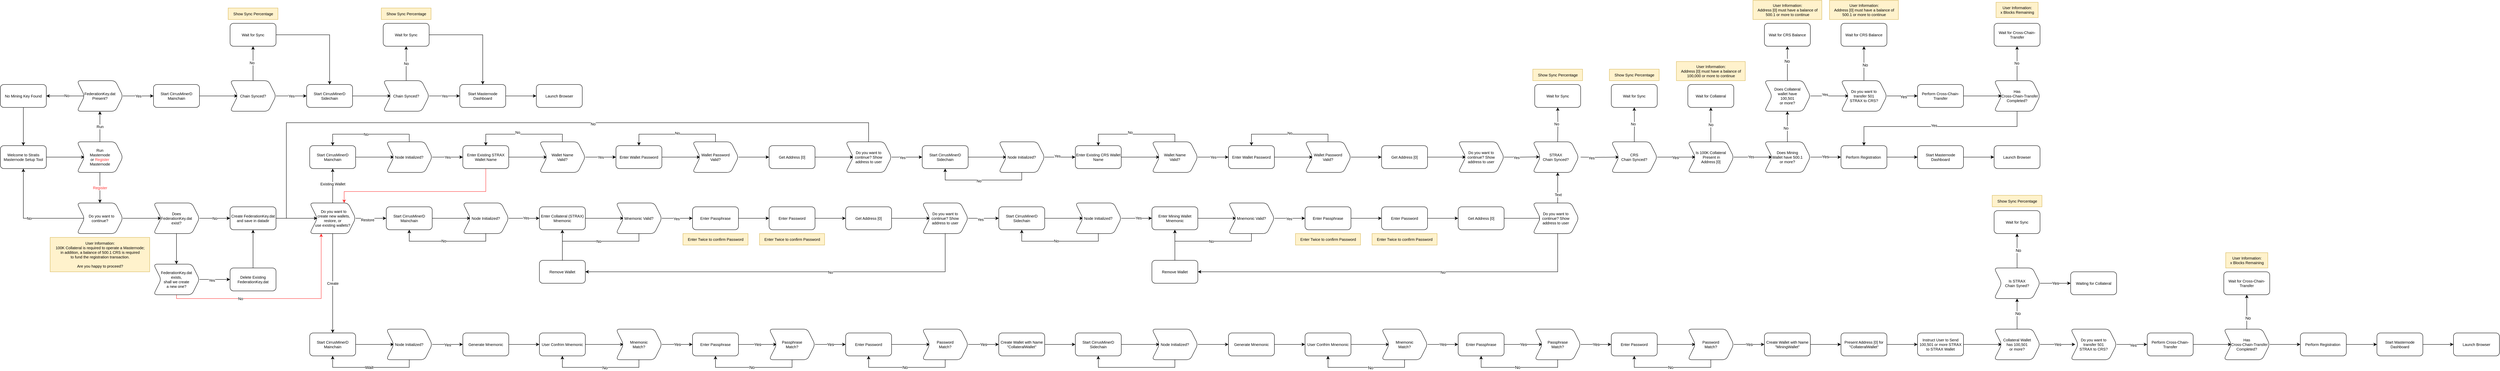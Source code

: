 <mxfile version="21.6.9" type="device">
  <diagram name="Page-1" id="vmSx1HpYXLegqu9fE2Xt">
    <mxGraphModel dx="1562" dy="822" grid="1" gridSize="10" guides="1" tooltips="1" connect="1" arrows="1" fold="1" page="1" pageScale="1" pageWidth="827" pageHeight="1169" math="0" shadow="0">
      <root>
        <mxCell id="0" />
        <mxCell id="1" parent="0" />
        <mxCell id="HZwf6a2R3iuL05bJHzLy-3" value="" style="edgeStyle=orthogonalEdgeStyle;rounded=0;orthogonalLoop=1;jettySize=auto;html=1;fontSize=10;" parent="1" source="HZwf6a2R3iuL05bJHzLy-1" target="HZwf6a2R3iuL05bJHzLy-2" edge="1">
          <mxGeometry relative="1" as="geometry" />
        </mxCell>
        <mxCell id="HZwf6a2R3iuL05bJHzLy-1" value="Welcome to Stratis Masternode Setup Tool" style="rounded=1;whiteSpace=wrap;html=1;fontSize=10;" parent="1" vertex="1">
          <mxGeometry x="80" y="480" width="120" height="60" as="geometry" />
        </mxCell>
        <mxCell id="HZwf6a2R3iuL05bJHzLy-11" value="Run" style="edgeStyle=orthogonalEdgeStyle;rounded=0;orthogonalLoop=1;jettySize=auto;html=1;fontSize=10;" parent="1" source="HZwf6a2R3iuL05bJHzLy-2" target="HZwf6a2R3iuL05bJHzLy-10" edge="1">
          <mxGeometry relative="1" as="geometry" />
        </mxCell>
        <mxCell id="HZwf6a2R3iuL05bJHzLy-43" value="Register" style="edgeStyle=orthogonalEdgeStyle;rounded=0;orthogonalLoop=1;jettySize=auto;html=1;fontSize=10;fontColor=#FF3333;" parent="1" source="HZwf6a2R3iuL05bJHzLy-2" target="HZwf6a2R3iuL05bJHzLy-42" edge="1">
          <mxGeometry relative="1" as="geometry" />
        </mxCell>
        <mxCell id="HZwf6a2R3iuL05bJHzLy-2" value="Run &lt;br style=&quot;font-size: 10px;&quot;&gt;Masternode &lt;br style=&quot;font-size: 10px;&quot;&gt;or &lt;font color=&quot;#ff3333&quot;&gt;Register&lt;/font&gt;&lt;br style=&quot;font-size: 10px;&quot;&gt;Masternode" style="shape=step;perimeter=stepPerimeter;whiteSpace=wrap;html=1;fixedSize=1;rounded=1;fontSize=10;" parent="1" vertex="1">
          <mxGeometry x="280" y="470" width="120" height="80" as="geometry" />
        </mxCell>
        <mxCell id="HZwf6a2R3iuL05bJHzLy-14" value="" style="edgeStyle=orthogonalEdgeStyle;rounded=0;orthogonalLoop=1;jettySize=auto;html=1;fontSize=10;" parent="1" source="HZwf6a2R3iuL05bJHzLy-10" target="HZwf6a2R3iuL05bJHzLy-13" edge="1">
          <mxGeometry relative="1" as="geometry" />
        </mxCell>
        <mxCell id="HZwf6a2R3iuL05bJHzLy-18" value="No" style="edgeLabel;html=1;align=center;verticalAlign=middle;resizable=0;points=[];fontSize=10;" parent="HZwf6a2R3iuL05bJHzLy-14" connectable="0" vertex="1">
          <mxGeometry x="-0.053" y="-1" relative="1" as="geometry">
            <mxPoint as="offset" />
          </mxGeometry>
        </mxCell>
        <mxCell id="HZwf6a2R3iuL05bJHzLy-17" value="Yes" style="edgeStyle=orthogonalEdgeStyle;rounded=0;orthogonalLoop=1;jettySize=auto;html=1;fontSize=10;" parent="1" source="HZwf6a2R3iuL05bJHzLy-10" target="HZwf6a2R3iuL05bJHzLy-16" edge="1">
          <mxGeometry relative="1" as="geometry" />
        </mxCell>
        <mxCell id="HZwf6a2R3iuL05bJHzLy-10" value="FederationKey.dat Present?" style="shape=step;perimeter=stepPerimeter;whiteSpace=wrap;html=1;fixedSize=1;rounded=1;fontSize=10;" parent="1" vertex="1">
          <mxGeometry x="280" y="310" width="120" height="80" as="geometry" />
        </mxCell>
        <mxCell id="HZwf6a2R3iuL05bJHzLy-15" style="edgeStyle=orthogonalEdgeStyle;rounded=0;orthogonalLoop=1;jettySize=auto;html=1;entryX=0.5;entryY=0;entryDx=0;entryDy=0;fontSize=10;" parent="1" source="HZwf6a2R3iuL05bJHzLy-13" target="HZwf6a2R3iuL05bJHzLy-1" edge="1">
          <mxGeometry relative="1" as="geometry" />
        </mxCell>
        <mxCell id="HZwf6a2R3iuL05bJHzLy-13" value="No Mining Key Found" style="whiteSpace=wrap;html=1;fontSize=10;rounded=1;" parent="1" vertex="1">
          <mxGeometry x="80" y="320" width="120" height="60" as="geometry" />
        </mxCell>
        <mxCell id="HZwf6a2R3iuL05bJHzLy-22" value="" style="edgeStyle=orthogonalEdgeStyle;rounded=0;orthogonalLoop=1;jettySize=auto;html=1;fontSize=10;" parent="1" source="HZwf6a2R3iuL05bJHzLy-16" target="HZwf6a2R3iuL05bJHzLy-21" edge="1">
          <mxGeometry relative="1" as="geometry" />
        </mxCell>
        <mxCell id="HZwf6a2R3iuL05bJHzLy-16" value="Start CirrusMinerD Mainchain" style="whiteSpace=wrap;html=1;fontSize=10;rounded=1;" parent="1" vertex="1">
          <mxGeometry x="480" y="320" width="120" height="60" as="geometry" />
        </mxCell>
        <mxCell id="HZwf6a2R3iuL05bJHzLy-24" value="" style="edgeStyle=orthogonalEdgeStyle;rounded=0;orthogonalLoop=1;jettySize=auto;html=1;fontSize=10;" parent="1" source="HZwf6a2R3iuL05bJHzLy-21" target="HZwf6a2R3iuL05bJHzLy-23" edge="1">
          <mxGeometry relative="1" as="geometry" />
        </mxCell>
        <mxCell id="HZwf6a2R3iuL05bJHzLy-27" value="No" style="edgeLabel;html=1;align=center;verticalAlign=middle;resizable=0;points=[];fontSize=10;" parent="HZwf6a2R3iuL05bJHzLy-24" connectable="0" vertex="1">
          <mxGeometry x="0.052" y="3" relative="1" as="geometry">
            <mxPoint as="offset" />
          </mxGeometry>
        </mxCell>
        <mxCell id="HZwf6a2R3iuL05bJHzLy-26" value="Yes" style="edgeStyle=orthogonalEdgeStyle;rounded=0;orthogonalLoop=1;jettySize=auto;html=1;fontSize=10;" parent="1" source="HZwf6a2R3iuL05bJHzLy-21" target="HZwf6a2R3iuL05bJHzLy-25" edge="1">
          <mxGeometry relative="1" as="geometry" />
        </mxCell>
        <mxCell id="HZwf6a2R3iuL05bJHzLy-21" value="Chain Synced?" style="shape=step;perimeter=stepPerimeter;whiteSpace=wrap;html=1;fixedSize=1;fontSize=10;rounded=1;" parent="1" vertex="1">
          <mxGeometry x="680" y="310" width="120" height="80" as="geometry" />
        </mxCell>
        <mxCell id="HZwf6a2R3iuL05bJHzLy-32" style="edgeStyle=orthogonalEdgeStyle;rounded=0;orthogonalLoop=1;jettySize=auto;html=1;fontSize=10;" parent="1" source="HZwf6a2R3iuL05bJHzLy-23" target="HZwf6a2R3iuL05bJHzLy-25" edge="1">
          <mxGeometry relative="1" as="geometry" />
        </mxCell>
        <mxCell id="HZwf6a2R3iuL05bJHzLy-23" value="Wait for Sync" style="rounded=1;whiteSpace=wrap;html=1;fontSize=10;" parent="1" vertex="1">
          <mxGeometry x="680" y="160" width="120" height="60" as="geometry" />
        </mxCell>
        <mxCell id="HZwf6a2R3iuL05bJHzLy-29" value="" style="edgeStyle=orthogonalEdgeStyle;rounded=0;orthogonalLoop=1;jettySize=auto;html=1;fontSize=10;" parent="1" source="HZwf6a2R3iuL05bJHzLy-25" target="HZwf6a2R3iuL05bJHzLy-28" edge="1">
          <mxGeometry relative="1" as="geometry" />
        </mxCell>
        <mxCell id="HZwf6a2R3iuL05bJHzLy-25" value="Start CirrusMinerD Sidechain" style="whiteSpace=wrap;html=1;fontSize=10;rounded=1;" parent="1" vertex="1">
          <mxGeometry x="880" y="320" width="120" height="60" as="geometry" />
        </mxCell>
        <mxCell id="HZwf6a2R3iuL05bJHzLy-31" value="No" style="edgeStyle=orthogonalEdgeStyle;rounded=0;orthogonalLoop=1;jettySize=auto;html=1;fontSize=10;" parent="1" source="HZwf6a2R3iuL05bJHzLy-28" target="HZwf6a2R3iuL05bJHzLy-30" edge="1">
          <mxGeometry relative="1" as="geometry" />
        </mxCell>
        <mxCell id="HZwf6a2R3iuL05bJHzLy-34" value="Yes" style="edgeStyle=orthogonalEdgeStyle;rounded=0;orthogonalLoop=1;jettySize=auto;html=1;fontSize=10;" parent="1" source="HZwf6a2R3iuL05bJHzLy-28" target="HZwf6a2R3iuL05bJHzLy-33" edge="1">
          <mxGeometry relative="1" as="geometry" />
        </mxCell>
        <mxCell id="HZwf6a2R3iuL05bJHzLy-28" value="Chain Synced?" style="shape=step;perimeter=stepPerimeter;whiteSpace=wrap;html=1;fixedSize=1;fontSize=10;rounded=1;" parent="1" vertex="1">
          <mxGeometry x="1080" y="310" width="120" height="80" as="geometry" />
        </mxCell>
        <mxCell id="HZwf6a2R3iuL05bJHzLy-35" style="edgeStyle=orthogonalEdgeStyle;rounded=0;orthogonalLoop=1;jettySize=auto;html=1;entryX=0.5;entryY=0;entryDx=0;entryDy=0;fontSize=10;" parent="1" source="HZwf6a2R3iuL05bJHzLy-30" target="HZwf6a2R3iuL05bJHzLy-33" edge="1">
          <mxGeometry relative="1" as="geometry" />
        </mxCell>
        <mxCell id="HZwf6a2R3iuL05bJHzLy-30" value="Wait for Sync" style="whiteSpace=wrap;html=1;fontSize=10;rounded=1;" parent="1" vertex="1">
          <mxGeometry x="1080" y="160" width="120" height="60" as="geometry" />
        </mxCell>
        <mxCell id="HZwf6a2R3iuL05bJHzLy-41" value="" style="edgeStyle=orthogonalEdgeStyle;rounded=0;orthogonalLoop=1;jettySize=auto;html=1;fontSize=10;" parent="1" source="HZwf6a2R3iuL05bJHzLy-33" target="HZwf6a2R3iuL05bJHzLy-40" edge="1">
          <mxGeometry relative="1" as="geometry" />
        </mxCell>
        <mxCell id="HZwf6a2R3iuL05bJHzLy-33" value="Start Masternode Dashboard" style="whiteSpace=wrap;html=1;fontSize=10;rounded=1;" parent="1" vertex="1">
          <mxGeometry x="1280" y="320" width="120" height="60" as="geometry" />
        </mxCell>
        <mxCell id="HZwf6a2R3iuL05bJHzLy-40" value="Launch Browser" style="whiteSpace=wrap;html=1;fontSize=10;rounded=1;" parent="1" vertex="1">
          <mxGeometry x="1480" y="320" width="120" height="60" as="geometry" />
        </mxCell>
        <mxCell id="HZwf6a2R3iuL05bJHzLy-55" value="No" style="edgeStyle=orthogonalEdgeStyle;rounded=0;orthogonalLoop=1;jettySize=auto;html=1;entryX=0.5;entryY=1;entryDx=0;entryDy=0;fontSize=10;" parent="1" source="HZwf6a2R3iuL05bJHzLy-42" target="HZwf6a2R3iuL05bJHzLy-1" edge="1">
          <mxGeometry relative="1" as="geometry" />
        </mxCell>
        <mxCell id="HZwf6a2R3iuL05bJHzLy-290" value="" style="edgeStyle=orthogonalEdgeStyle;rounded=0;orthogonalLoop=1;jettySize=auto;html=1;fontSize=10;" parent="1" source="HZwf6a2R3iuL05bJHzLy-42" target="HZwf6a2R3iuL05bJHzLy-289" edge="1">
          <mxGeometry relative="1" as="geometry" />
        </mxCell>
        <mxCell id="HZwf6a2R3iuL05bJHzLy-42" value="&amp;nbsp; &amp;nbsp;Do you want to continue?" style="shape=step;perimeter=stepPerimeter;whiteSpace=wrap;html=1;fixedSize=1;fontSize=10;rounded=1;" parent="1" vertex="1">
          <mxGeometry x="280" y="630" width="120" height="80" as="geometry" />
        </mxCell>
        <mxCell id="HZwf6a2R3iuL05bJHzLy-51" value="User Information: &lt;br style=&quot;font-size: 10px;&quot;&gt;100K Collateral is required to operate a Masternode; &lt;br style=&quot;font-size: 10px;&quot;&gt;in addition, a balance of 500.1 CRS is required &lt;br style=&quot;font-size: 10px;&quot;&gt;to fund the registration transaction. &lt;br style=&quot;font-size: 10px;&quot;&gt;&lt;br style=&quot;font-size: 10px;&quot;&gt;Are you happy to proceed?" style="text;html=1;align=center;verticalAlign=middle;resizable=0;points=[];autosize=1;strokeColor=#d6b656;fillColor=#fff2cc;fontSize=10;" parent="1" vertex="1">
          <mxGeometry x="210" y="720" width="260" height="90" as="geometry" />
        </mxCell>
        <mxCell id="HZwf6a2R3iuL05bJHzLy-53" value="Show Sync Percentage" style="text;html=1;align=center;verticalAlign=middle;resizable=0;points=[];autosize=1;strokeColor=#d6b656;fillColor=#fff2cc;fontSize=10;" parent="1" vertex="1">
          <mxGeometry x="675" y="120" width="130" height="30" as="geometry" />
        </mxCell>
        <mxCell id="HZwf6a2R3iuL05bJHzLy-54" value="Show Sync Percentage" style="text;html=1;align=center;verticalAlign=middle;resizable=0;points=[];autosize=1;strokeColor=#d6b656;fillColor=#fff2cc;fontSize=10;" parent="1" vertex="1">
          <mxGeometry x="1075" y="120" width="130" height="30" as="geometry" />
        </mxCell>
        <mxCell id="HZwf6a2R3iuL05bJHzLy-64" value="" style="edgeStyle=orthogonalEdgeStyle;rounded=0;orthogonalLoop=1;jettySize=auto;html=1;fontSize=10;" parent="1" source="HZwf6a2R3iuL05bJHzLy-56" target="HZwf6a2R3iuL05bJHzLy-63" edge="1">
          <mxGeometry relative="1" as="geometry" />
        </mxCell>
        <mxCell id="HZwf6a2R3iuL05bJHzLy-65" value="Existing Wallet" style="edgeLabel;html=1;align=center;verticalAlign=middle;resizable=0;points=[];fontSize=10;" parent="HZwf6a2R3iuL05bJHzLy-64" connectable="0" vertex="1">
          <mxGeometry x="0.117" relative="1" as="geometry">
            <mxPoint as="offset" />
          </mxGeometry>
        </mxCell>
        <mxCell id="HZwf6a2R3iuL05bJHzLy-117" value="" style="edgeStyle=orthogonalEdgeStyle;rounded=0;orthogonalLoop=1;jettySize=auto;html=1;fontSize=10;" parent="1" source="HZwf6a2R3iuL05bJHzLy-56" target="HZwf6a2R3iuL05bJHzLy-116" edge="1">
          <mxGeometry relative="1" as="geometry" />
        </mxCell>
        <mxCell id="HZwf6a2R3iuL05bJHzLy-154" value="Restore" style="edgeLabel;html=1;align=center;verticalAlign=middle;resizable=0;points=[];fontSize=10;" parent="HZwf6a2R3iuL05bJHzLy-117" connectable="0" vertex="1">
          <mxGeometry x="-0.242" y="-4" relative="1" as="geometry">
            <mxPoint as="offset" />
          </mxGeometry>
        </mxCell>
        <mxCell id="HZwf6a2R3iuL05bJHzLy-156" value="Create" style="edgeStyle=orthogonalEdgeStyle;rounded=0;orthogonalLoop=1;jettySize=auto;html=1;fontSize=10;" parent="1" source="HZwf6a2R3iuL05bJHzLy-56" target="HZwf6a2R3iuL05bJHzLy-155" edge="1">
          <mxGeometry relative="1" as="geometry" />
        </mxCell>
        <mxCell id="HZwf6a2R3iuL05bJHzLy-56" value="&amp;nbsp; Do you want to &lt;br style=&quot;font-size: 10px;&quot;&gt;&amp;nbsp; create new wallets, restore, or &lt;br style=&quot;font-size: 10px;&quot;&gt;use existing wallets?" style="shape=step;perimeter=stepPerimeter;whiteSpace=wrap;html=1;fixedSize=1;fontSize=10;rounded=1;" parent="1" vertex="1">
          <mxGeometry x="888" y="630" width="120" height="80" as="geometry" />
        </mxCell>
        <mxCell id="HZwf6a2R3iuL05bJHzLy-158" value="" style="edgeStyle=orthogonalEdgeStyle;rounded=0;orthogonalLoop=1;jettySize=auto;html=1;fontSize=10;" parent="1" source="HZwf6a2R3iuL05bJHzLy-63" target="HZwf6a2R3iuL05bJHzLy-157" edge="1">
          <mxGeometry relative="1" as="geometry" />
        </mxCell>
        <mxCell id="HZwf6a2R3iuL05bJHzLy-63" value="Start CirrusMinerD Mainchain" style="whiteSpace=wrap;html=1;fontSize=10;rounded=1;" parent="1" vertex="1">
          <mxGeometry x="888" y="480" width="120" height="60" as="geometry" />
        </mxCell>
        <mxCell id="HZwf6a2R3iuL05bJHzLy-97" value="" style="edgeStyle=orthogonalEdgeStyle;rounded=0;orthogonalLoop=1;jettySize=auto;html=1;fontSize=10;" parent="1" source="HZwf6a2R3iuL05bJHzLy-98" target="HZwf6a2R3iuL05bJHzLy-102" edge="1">
          <mxGeometry relative="1" as="geometry" />
        </mxCell>
        <mxCell id="HZwf6a2R3iuL05bJHzLy-98" value="Enter Collateral (STRAX) Mnemonic" style="whiteSpace=wrap;html=1;fontSize=10;rounded=1;" parent="1" vertex="1">
          <mxGeometry x="1488" y="640" width="120" height="60" as="geometry" />
        </mxCell>
        <mxCell id="HZwf6a2R3iuL05bJHzLy-99" value="No" style="edgeStyle=orthogonalEdgeStyle;rounded=0;orthogonalLoop=1;jettySize=auto;html=1;entryX=0.5;entryY=1;entryDx=0;entryDy=0;fontSize=10;" parent="1" source="HZwf6a2R3iuL05bJHzLy-102" target="HZwf6a2R3iuL05bJHzLy-98" edge="1">
          <mxGeometry relative="1" as="geometry">
            <Array as="points">
              <mxPoint x="1748" y="730" />
              <mxPoint x="1548" y="730" />
            </Array>
          </mxGeometry>
        </mxCell>
        <mxCell id="HZwf6a2R3iuL05bJHzLy-100" value="" style="edgeStyle=orthogonalEdgeStyle;rounded=0;orthogonalLoop=1;jettySize=auto;html=1;fontSize=10;" parent="1" source="HZwf6a2R3iuL05bJHzLy-102" target="HZwf6a2R3iuL05bJHzLy-104" edge="1">
          <mxGeometry relative="1" as="geometry" />
        </mxCell>
        <mxCell id="HZwf6a2R3iuL05bJHzLy-101" value="Yes" style="edgeLabel;html=1;align=center;verticalAlign=middle;resizable=0;points=[];fontSize=10;" parent="HZwf6a2R3iuL05bJHzLy-100" connectable="0" vertex="1">
          <mxGeometry x="-0.047" y="-1" relative="1" as="geometry">
            <mxPoint as="offset" />
          </mxGeometry>
        </mxCell>
        <mxCell id="HZwf6a2R3iuL05bJHzLy-102" value="Mnemonic Valid?" style="shape=step;perimeter=stepPerimeter;whiteSpace=wrap;html=1;fixedSize=1;fontSize=10;rounded=1;" parent="1" vertex="1">
          <mxGeometry x="1688" y="630" width="120" height="80" as="geometry" />
        </mxCell>
        <mxCell id="HZwf6a2R3iuL05bJHzLy-103" value="" style="edgeStyle=orthogonalEdgeStyle;rounded=0;orthogonalLoop=1;jettySize=auto;html=1;fontSize=10;" parent="1" source="HZwf6a2R3iuL05bJHzLy-104" target="HZwf6a2R3iuL05bJHzLy-106" edge="1">
          <mxGeometry relative="1" as="geometry" />
        </mxCell>
        <mxCell id="HZwf6a2R3iuL05bJHzLy-104" value="Enter Passphrase" style="whiteSpace=wrap;html=1;fontSize=10;rounded=1;" parent="1" vertex="1">
          <mxGeometry x="1888" y="640" width="120" height="60" as="geometry" />
        </mxCell>
        <mxCell id="HZwf6a2R3iuL05bJHzLy-105" value="" style="edgeStyle=orthogonalEdgeStyle;rounded=0;orthogonalLoop=1;jettySize=auto;html=1;fontSize=10;" parent="1" source="HZwf6a2R3iuL05bJHzLy-106" target="HZwf6a2R3iuL05bJHzLy-108" edge="1">
          <mxGeometry relative="1" as="geometry" />
        </mxCell>
        <mxCell id="HZwf6a2R3iuL05bJHzLy-106" value="Enter Password" style="whiteSpace=wrap;html=1;fontSize=10;rounded=1;" parent="1" vertex="1">
          <mxGeometry x="2088" y="640" width="120" height="60" as="geometry" />
        </mxCell>
        <mxCell id="HZwf6a2R3iuL05bJHzLy-107" value="" style="edgeStyle=orthogonalEdgeStyle;rounded=0;orthogonalLoop=1;jettySize=auto;html=1;fontSize=10;" parent="1" source="HZwf6a2R3iuL05bJHzLy-108" target="HZwf6a2R3iuL05bJHzLy-111" edge="1">
          <mxGeometry relative="1" as="geometry" />
        </mxCell>
        <mxCell id="HZwf6a2R3iuL05bJHzLy-108" value="Get Address [0]" style="whiteSpace=wrap;html=1;fontSize=10;rounded=1;" parent="1" vertex="1">
          <mxGeometry x="2288" y="640" width="120" height="60" as="geometry" />
        </mxCell>
        <mxCell id="HZwf6a2R3iuL05bJHzLy-109" style="edgeStyle=orthogonalEdgeStyle;rounded=0;orthogonalLoop=1;jettySize=auto;html=1;entryX=1;entryY=0.5;entryDx=0;entryDy=0;fontSize=10;" parent="1" source="HZwf6a2R3iuL05bJHzLy-111" target="HZwf6a2R3iuL05bJHzLy-113" edge="1">
          <mxGeometry relative="1" as="geometry">
            <Array as="points">
              <mxPoint x="2548" y="810" />
            </Array>
          </mxGeometry>
        </mxCell>
        <mxCell id="HZwf6a2R3iuL05bJHzLy-110" value="No" style="edgeLabel;html=1;align=center;verticalAlign=middle;resizable=0;points=[];fontSize=10;" parent="HZwf6a2R3iuL05bJHzLy-109" connectable="0" vertex="1">
          <mxGeometry x="-0.231" y="1" relative="1" as="geometry">
            <mxPoint as="offset" />
          </mxGeometry>
        </mxCell>
        <mxCell id="HZwf6a2R3iuL05bJHzLy-152" value="" style="edgeStyle=orthogonalEdgeStyle;rounded=0;orthogonalLoop=1;jettySize=auto;html=1;fontSize=10;" parent="1" source="HZwf6a2R3iuL05bJHzLy-111" edge="1">
          <mxGeometry relative="1" as="geometry">
            <mxPoint x="2688" y="670" as="targetPoint" />
          </mxGeometry>
        </mxCell>
        <mxCell id="HZwf6a2R3iuL05bJHzLy-153" value="Yes" style="edgeLabel;html=1;align=center;verticalAlign=middle;resizable=0;points=[];fontSize=10;" parent="HZwf6a2R3iuL05bJHzLy-152" connectable="0" vertex="1">
          <mxGeometry x="-0.217" y="-3" relative="1" as="geometry">
            <mxPoint as="offset" />
          </mxGeometry>
        </mxCell>
        <mxCell id="HZwf6a2R3iuL05bJHzLy-111" value="Do you want to &lt;br style=&quot;font-size: 10px;&quot;&gt;continue? Show &lt;br style=&quot;font-size: 10px;&quot;&gt;address to user" style="shape=step;perimeter=stepPerimeter;whiteSpace=wrap;html=1;fixedSize=1;fontSize=10;rounded=1;" parent="1" vertex="1">
          <mxGeometry x="2488" y="630" width="120" height="80" as="geometry" />
        </mxCell>
        <mxCell id="HZwf6a2R3iuL05bJHzLy-112" style="edgeStyle=orthogonalEdgeStyle;rounded=0;orthogonalLoop=1;jettySize=auto;html=1;fontSize=10;" parent="1" source="HZwf6a2R3iuL05bJHzLy-113" edge="1">
          <mxGeometry relative="1" as="geometry">
            <mxPoint x="1548" y="700" as="targetPoint" />
          </mxGeometry>
        </mxCell>
        <mxCell id="HZwf6a2R3iuL05bJHzLy-113" value="Remove Wallet" style="rounded=1;whiteSpace=wrap;html=1;fontSize=10;" parent="1" vertex="1">
          <mxGeometry x="1488" y="780" width="120" height="60" as="geometry" />
        </mxCell>
        <mxCell id="HZwf6a2R3iuL05bJHzLy-114" value="Enter Twice to confirm Password" style="text;html=1;align=center;verticalAlign=middle;resizable=0;points=[];autosize=1;strokeColor=#d6b656;fillColor=#fff2cc;fontSize=10;" parent="1" vertex="1">
          <mxGeometry x="2063" y="710" width="170" height="30" as="geometry" />
        </mxCell>
        <mxCell id="HZwf6a2R3iuL05bJHzLy-115" value="Enter Twice to confirm Password" style="text;html=1;align=center;verticalAlign=middle;resizable=0;points=[];autosize=1;strokeColor=#d6b656;fillColor=#fff2cc;fontSize=10;" parent="1" vertex="1">
          <mxGeometry x="1863" y="710" width="170" height="30" as="geometry" />
        </mxCell>
        <mxCell id="HZwf6a2R3iuL05bJHzLy-119" value="" style="edgeStyle=orthogonalEdgeStyle;rounded=0;orthogonalLoop=1;jettySize=auto;html=1;fontSize=10;" parent="1" source="HZwf6a2R3iuL05bJHzLy-116" target="HZwf6a2R3iuL05bJHzLy-118" edge="1">
          <mxGeometry relative="1" as="geometry" />
        </mxCell>
        <mxCell id="HZwf6a2R3iuL05bJHzLy-116" value="Start CirrusMinerD Mainchain" style="whiteSpace=wrap;html=1;fontSize=10;rounded=1;" parent="1" vertex="1">
          <mxGeometry x="1088" y="640" width="120" height="60" as="geometry" />
        </mxCell>
        <mxCell id="HZwf6a2R3iuL05bJHzLy-120" style="edgeStyle=orthogonalEdgeStyle;rounded=0;orthogonalLoop=1;jettySize=auto;html=1;entryX=0.5;entryY=1;entryDx=0;entryDy=0;fontSize=10;" parent="1" source="HZwf6a2R3iuL05bJHzLy-118" target="HZwf6a2R3iuL05bJHzLy-116" edge="1">
          <mxGeometry relative="1" as="geometry">
            <Array as="points">
              <mxPoint x="1348" y="730" />
              <mxPoint x="1148" y="730" />
            </Array>
          </mxGeometry>
        </mxCell>
        <mxCell id="HZwf6a2R3iuL05bJHzLy-121" value="No" style="edgeLabel;html=1;align=center;verticalAlign=middle;resizable=0;points=[];fontSize=10;" parent="HZwf6a2R3iuL05bJHzLy-120" connectable="0" vertex="1">
          <mxGeometry x="0.045" y="-1" relative="1" as="geometry">
            <mxPoint as="offset" />
          </mxGeometry>
        </mxCell>
        <mxCell id="HZwf6a2R3iuL05bJHzLy-123" value="" style="edgeStyle=orthogonalEdgeStyle;rounded=0;orthogonalLoop=1;jettySize=auto;html=1;fontSize=10;" parent="1" source="HZwf6a2R3iuL05bJHzLy-118" edge="1">
          <mxGeometry relative="1" as="geometry">
            <mxPoint x="1488" y="670" as="targetPoint" />
          </mxGeometry>
        </mxCell>
        <mxCell id="HZwf6a2R3iuL05bJHzLy-124" value="Yes" style="edgeLabel;html=1;align=center;verticalAlign=middle;resizable=0;points=[];fontSize=10;" parent="HZwf6a2R3iuL05bJHzLy-123" connectable="0" vertex="1">
          <mxGeometry x="0.115" y="2" relative="1" as="geometry">
            <mxPoint as="offset" />
          </mxGeometry>
        </mxCell>
        <mxCell id="HZwf6a2R3iuL05bJHzLy-118" value="Node Initialized?" style="shape=step;perimeter=stepPerimeter;whiteSpace=wrap;html=1;fixedSize=1;fontSize=10;rounded=1;" parent="1" vertex="1">
          <mxGeometry x="1288" y="630" width="120" height="80" as="geometry" />
        </mxCell>
        <mxCell id="HZwf6a2R3iuL05bJHzLy-125" value="" style="edgeStyle=orthogonalEdgeStyle;rounded=0;orthogonalLoop=1;jettySize=auto;html=1;fontSize=10;" parent="1" source="HZwf6a2R3iuL05bJHzLy-126" target="HZwf6a2R3iuL05bJHzLy-130" edge="1">
          <mxGeometry relative="1" as="geometry" />
        </mxCell>
        <mxCell id="HZwf6a2R3iuL05bJHzLy-126" value="Enter Mining Wallet Mnemonic" style="whiteSpace=wrap;html=1;fontSize=10;rounded=1;" parent="1" vertex="1">
          <mxGeometry x="3088" y="640" width="120" height="60" as="geometry" />
        </mxCell>
        <mxCell id="HZwf6a2R3iuL05bJHzLy-127" value="No" style="edgeStyle=orthogonalEdgeStyle;rounded=0;orthogonalLoop=1;jettySize=auto;html=1;entryX=0.5;entryY=1;entryDx=0;entryDy=0;fontSize=10;" parent="1" source="HZwf6a2R3iuL05bJHzLy-130" target="HZwf6a2R3iuL05bJHzLy-126" edge="1">
          <mxGeometry relative="1" as="geometry">
            <Array as="points">
              <mxPoint x="3348" y="730" />
              <mxPoint x="3148" y="730" />
            </Array>
          </mxGeometry>
        </mxCell>
        <mxCell id="HZwf6a2R3iuL05bJHzLy-128" value="" style="edgeStyle=orthogonalEdgeStyle;rounded=0;orthogonalLoop=1;jettySize=auto;html=1;fontSize=10;" parent="1" source="HZwf6a2R3iuL05bJHzLy-130" target="HZwf6a2R3iuL05bJHzLy-132" edge="1">
          <mxGeometry relative="1" as="geometry" />
        </mxCell>
        <mxCell id="HZwf6a2R3iuL05bJHzLy-129" value="Yes" style="edgeLabel;html=1;align=center;verticalAlign=middle;resizable=0;points=[];fontSize=10;" parent="HZwf6a2R3iuL05bJHzLy-128" connectable="0" vertex="1">
          <mxGeometry x="-0.047" y="-1" relative="1" as="geometry">
            <mxPoint as="offset" />
          </mxGeometry>
        </mxCell>
        <mxCell id="HZwf6a2R3iuL05bJHzLy-130" value="Mnemonic Valid?" style="shape=step;perimeter=stepPerimeter;whiteSpace=wrap;html=1;fixedSize=1;fontSize=10;rounded=1;" parent="1" vertex="1">
          <mxGeometry x="3288" y="630" width="120" height="80" as="geometry" />
        </mxCell>
        <mxCell id="HZwf6a2R3iuL05bJHzLy-131" value="" style="edgeStyle=orthogonalEdgeStyle;rounded=0;orthogonalLoop=1;jettySize=auto;html=1;fontSize=10;" parent="1" source="HZwf6a2R3iuL05bJHzLy-132" target="HZwf6a2R3iuL05bJHzLy-134" edge="1">
          <mxGeometry relative="1" as="geometry" />
        </mxCell>
        <mxCell id="HZwf6a2R3iuL05bJHzLy-132" value="Enter Passphrase" style="whiteSpace=wrap;html=1;fontSize=10;rounded=1;" parent="1" vertex="1">
          <mxGeometry x="3488" y="640" width="120" height="60" as="geometry" />
        </mxCell>
        <mxCell id="HZwf6a2R3iuL05bJHzLy-133" value="" style="edgeStyle=orthogonalEdgeStyle;rounded=0;orthogonalLoop=1;jettySize=auto;html=1;fontSize=10;" parent="1" source="HZwf6a2R3iuL05bJHzLy-134" target="HZwf6a2R3iuL05bJHzLy-136" edge="1">
          <mxGeometry relative="1" as="geometry" />
        </mxCell>
        <mxCell id="HZwf6a2R3iuL05bJHzLy-134" value="Enter Password" style="whiteSpace=wrap;html=1;fontSize=10;rounded=1;" parent="1" vertex="1">
          <mxGeometry x="3688" y="640" width="120" height="60" as="geometry" />
        </mxCell>
        <mxCell id="HZwf6a2R3iuL05bJHzLy-135" value="" style="edgeStyle=orthogonalEdgeStyle;rounded=0;orthogonalLoop=1;jettySize=auto;html=1;fontSize=10;" parent="1" source="HZwf6a2R3iuL05bJHzLy-136" edge="1">
          <mxGeometry relative="1" as="geometry">
            <mxPoint x="4108" y="670" as="targetPoint" />
          </mxGeometry>
        </mxCell>
        <mxCell id="HZwf6a2R3iuL05bJHzLy-136" value="Get Address [0]" style="whiteSpace=wrap;html=1;fontSize=10;rounded=1;" parent="1" vertex="1">
          <mxGeometry x="3888" y="640" width="120" height="60" as="geometry" />
        </mxCell>
        <mxCell id="HZwf6a2R3iuL05bJHzLy-137" style="edgeStyle=orthogonalEdgeStyle;rounded=0;orthogonalLoop=1;jettySize=auto;html=1;entryX=1;entryY=0.5;entryDx=0;entryDy=0;fontSize=10;" parent="1" target="HZwf6a2R3iuL05bJHzLy-141" edge="1">
          <mxGeometry relative="1" as="geometry">
            <Array as="points">
              <mxPoint x="4148" y="810" />
            </Array>
            <mxPoint x="4148" y="710" as="sourcePoint" />
          </mxGeometry>
        </mxCell>
        <mxCell id="HZwf6a2R3iuL05bJHzLy-138" value="No" style="edgeLabel;html=1;align=center;verticalAlign=middle;resizable=0;points=[];fontSize=10;" parent="HZwf6a2R3iuL05bJHzLy-137" connectable="0" vertex="1">
          <mxGeometry x="-0.231" y="1" relative="1" as="geometry">
            <mxPoint as="offset" />
          </mxGeometry>
        </mxCell>
        <mxCell id="HZwf6a2R3iuL05bJHzLy-246" style="edgeStyle=orthogonalEdgeStyle;rounded=0;orthogonalLoop=1;jettySize=auto;html=1;entryX=0.5;entryY=1;entryDx=0;entryDy=0;fontSize=10;" parent="1" edge="1">
          <mxGeometry relative="1" as="geometry">
            <mxPoint x="4148" y="630" as="sourcePoint" />
            <mxPoint x="4148" y="550" as="targetPoint" />
          </mxGeometry>
        </mxCell>
        <mxCell id="HZwf6a2R3iuL05bJHzLy-247" value="Text" style="edgeLabel;html=1;align=center;verticalAlign=middle;resizable=0;points=[];fontSize=10;" parent="HZwf6a2R3iuL05bJHzLy-246" connectable="0" vertex="1">
          <mxGeometry x="-0.433" y="-1" relative="1" as="geometry">
            <mxPoint as="offset" />
          </mxGeometry>
        </mxCell>
        <mxCell id="HZwf6a2R3iuL05bJHzLy-139" value="Do you want to &lt;br style=&quot;font-size: 10px;&quot;&gt;continue? Show &lt;br style=&quot;font-size: 10px;&quot;&gt;address to user" style="shape=step;perimeter=stepPerimeter;whiteSpace=wrap;html=1;fixedSize=1;fontSize=10;rounded=1;" parent="1" vertex="1">
          <mxGeometry x="4083" y="630" width="120" height="80" as="geometry" />
        </mxCell>
        <mxCell id="HZwf6a2R3iuL05bJHzLy-140" style="edgeStyle=orthogonalEdgeStyle;rounded=0;orthogonalLoop=1;jettySize=auto;html=1;fontSize=10;" parent="1" source="HZwf6a2R3iuL05bJHzLy-141" edge="1">
          <mxGeometry relative="1" as="geometry">
            <mxPoint x="3148" y="700" as="targetPoint" />
          </mxGeometry>
        </mxCell>
        <mxCell id="HZwf6a2R3iuL05bJHzLy-141" value="Remove Wallet" style="rounded=1;whiteSpace=wrap;html=1;fontSize=10;" parent="1" vertex="1">
          <mxGeometry x="3088" y="780" width="120" height="60" as="geometry" />
        </mxCell>
        <mxCell id="HZwf6a2R3iuL05bJHzLy-142" value="Enter Twice to confirm Password" style="text;html=1;align=center;verticalAlign=middle;resizable=0;points=[];autosize=1;strokeColor=#d6b656;fillColor=#fff2cc;fontSize=10;" parent="1" vertex="1">
          <mxGeometry x="3663" y="710" width="170" height="30" as="geometry" />
        </mxCell>
        <mxCell id="HZwf6a2R3iuL05bJHzLy-143" value="Enter Twice to confirm Password" style="text;html=1;align=center;verticalAlign=middle;resizable=0;points=[];autosize=1;strokeColor=#d6b656;fillColor=#fff2cc;fontSize=10;" parent="1" vertex="1">
          <mxGeometry x="3463" y="710" width="170" height="30" as="geometry" />
        </mxCell>
        <mxCell id="HZwf6a2R3iuL05bJHzLy-144" value="" style="edgeStyle=orthogonalEdgeStyle;rounded=0;orthogonalLoop=1;jettySize=auto;html=1;fontSize=10;" parent="1" source="HZwf6a2R3iuL05bJHzLy-145" target="HZwf6a2R3iuL05bJHzLy-150" edge="1">
          <mxGeometry relative="1" as="geometry" />
        </mxCell>
        <mxCell id="HZwf6a2R3iuL05bJHzLy-145" value="Start CirrusMinerD Sidechain" style="whiteSpace=wrap;html=1;fontSize=10;rounded=1;" parent="1" vertex="1">
          <mxGeometry x="2688" y="640" width="120" height="60" as="geometry" />
        </mxCell>
        <mxCell id="HZwf6a2R3iuL05bJHzLy-146" style="edgeStyle=orthogonalEdgeStyle;rounded=0;orthogonalLoop=1;jettySize=auto;html=1;entryX=0.5;entryY=1;entryDx=0;entryDy=0;fontSize=10;" parent="1" source="HZwf6a2R3iuL05bJHzLy-150" target="HZwf6a2R3iuL05bJHzLy-145" edge="1">
          <mxGeometry relative="1" as="geometry">
            <Array as="points">
              <mxPoint x="2948" y="730" />
              <mxPoint x="2748" y="730" />
            </Array>
          </mxGeometry>
        </mxCell>
        <mxCell id="HZwf6a2R3iuL05bJHzLy-147" value="No" style="edgeLabel;html=1;align=center;verticalAlign=middle;resizable=0;points=[];fontSize=10;" parent="HZwf6a2R3iuL05bJHzLy-146" connectable="0" vertex="1">
          <mxGeometry x="0.045" y="-1" relative="1" as="geometry">
            <mxPoint as="offset" />
          </mxGeometry>
        </mxCell>
        <mxCell id="HZwf6a2R3iuL05bJHzLy-148" value="" style="edgeStyle=orthogonalEdgeStyle;rounded=0;orthogonalLoop=1;jettySize=auto;html=1;fontSize=10;" parent="1" source="HZwf6a2R3iuL05bJHzLy-150" edge="1">
          <mxGeometry relative="1" as="geometry">
            <mxPoint x="3088" y="670" as="targetPoint" />
          </mxGeometry>
        </mxCell>
        <mxCell id="HZwf6a2R3iuL05bJHzLy-149" value="Yes" style="edgeLabel;html=1;align=center;verticalAlign=middle;resizable=0;points=[];fontSize=10;" parent="HZwf6a2R3iuL05bJHzLy-148" connectable="0" vertex="1">
          <mxGeometry x="0.115" y="2" relative="1" as="geometry">
            <mxPoint as="offset" />
          </mxGeometry>
        </mxCell>
        <mxCell id="HZwf6a2R3iuL05bJHzLy-150" value="Node Initialized?" style="shape=step;perimeter=stepPerimeter;whiteSpace=wrap;html=1;fixedSize=1;fontSize=10;rounded=1;" parent="1" vertex="1">
          <mxGeometry x="2888" y="630" width="120" height="80" as="geometry" />
        </mxCell>
        <mxCell id="HZwf6a2R3iuL05bJHzLy-334" value="" style="edgeStyle=orthogonalEdgeStyle;rounded=0;orthogonalLoop=1;jettySize=auto;html=1;" parent="1" source="HZwf6a2R3iuL05bJHzLy-155" target="HZwf6a2R3iuL05bJHzLy-333" edge="1">
          <mxGeometry relative="1" as="geometry" />
        </mxCell>
        <mxCell id="HZwf6a2R3iuL05bJHzLy-155" value="Start CirrusMinerD Mainchain" style="whiteSpace=wrap;html=1;fontSize=10;rounded=1;" parent="1" vertex="1">
          <mxGeometry x="888" y="970" width="120" height="60" as="geometry" />
        </mxCell>
        <mxCell id="HZwf6a2R3iuL05bJHzLy-162" value="Yes" style="edgeStyle=orthogonalEdgeStyle;rounded=0;orthogonalLoop=1;jettySize=auto;html=1;fontSize=10;" parent="1" source="HZwf6a2R3iuL05bJHzLy-157" target="HZwf6a2R3iuL05bJHzLy-161" edge="1">
          <mxGeometry relative="1" as="geometry" />
        </mxCell>
        <mxCell id="HZwf6a2R3iuL05bJHzLy-227" style="edgeStyle=orthogonalEdgeStyle;rounded=0;orthogonalLoop=1;jettySize=auto;html=1;entryX=0.5;entryY=0;entryDx=0;entryDy=0;fontSize=10;" parent="1" source="HZwf6a2R3iuL05bJHzLy-157" target="HZwf6a2R3iuL05bJHzLy-63" edge="1">
          <mxGeometry relative="1" as="geometry">
            <Array as="points">
              <mxPoint x="1148" y="450" />
              <mxPoint x="948" y="450" />
            </Array>
          </mxGeometry>
        </mxCell>
        <mxCell id="HZwf6a2R3iuL05bJHzLy-228" value="No" style="edgeLabel;html=1;align=center;verticalAlign=middle;resizable=0;points=[];fontSize=10;" parent="HZwf6a2R3iuL05bJHzLy-227" connectable="0" vertex="1">
          <mxGeometry x="0.067" relative="1" as="geometry">
            <mxPoint as="offset" />
          </mxGeometry>
        </mxCell>
        <mxCell id="HZwf6a2R3iuL05bJHzLy-157" value="Node Initialized?" style="shape=step;perimeter=stepPerimeter;whiteSpace=wrap;html=1;fixedSize=1;fontSize=10;rounded=1;" parent="1" vertex="1">
          <mxGeometry x="1088" y="470" width="120" height="80" as="geometry" />
        </mxCell>
        <mxCell id="HZwf6a2R3iuL05bJHzLy-164" value="" style="edgeStyle=orthogonalEdgeStyle;rounded=0;orthogonalLoop=1;jettySize=auto;html=1;fontSize=10;" parent="1" source="HZwf6a2R3iuL05bJHzLy-161" target="HZwf6a2R3iuL05bJHzLy-163" edge="1">
          <mxGeometry relative="1" as="geometry" />
        </mxCell>
        <mxCell id="xFTSoHrJfrnGhfGCgXm0-1" style="edgeStyle=orthogonalEdgeStyle;rounded=0;orthogonalLoop=1;jettySize=auto;html=1;entryX=0.75;entryY=0;entryDx=0;entryDy=0;fillColor=#fff2cc;strokeColor=#FF3333;" edge="1" parent="1" source="HZwf6a2R3iuL05bJHzLy-161" target="HZwf6a2R3iuL05bJHzLy-56">
          <mxGeometry relative="1" as="geometry">
            <Array as="points">
              <mxPoint x="1348" y="600" />
              <mxPoint x="978" y="600" />
            </Array>
          </mxGeometry>
        </mxCell>
        <mxCell id="HZwf6a2R3iuL05bJHzLy-161" value="Enter Existing STRAX Wallet Name" style="whiteSpace=wrap;html=1;fontSize=10;rounded=1;" parent="1" vertex="1">
          <mxGeometry x="1288" y="480" width="120" height="60" as="geometry" />
        </mxCell>
        <mxCell id="HZwf6a2R3iuL05bJHzLy-165" style="edgeStyle=orthogonalEdgeStyle;rounded=0;orthogonalLoop=1;jettySize=auto;html=1;entryX=0.5;entryY=0;entryDx=0;entryDy=0;fontSize=10;" parent="1" source="HZwf6a2R3iuL05bJHzLy-163" target="HZwf6a2R3iuL05bJHzLy-161" edge="1">
          <mxGeometry relative="1" as="geometry">
            <Array as="points">
              <mxPoint x="1548" y="450" />
              <mxPoint x="1348" y="450" />
            </Array>
          </mxGeometry>
        </mxCell>
        <mxCell id="HZwf6a2R3iuL05bJHzLy-166" value="No" style="edgeLabel;html=1;align=center;verticalAlign=middle;resizable=0;points=[];fontSize=10;" parent="HZwf6a2R3iuL05bJHzLy-165" connectable="0" vertex="1">
          <mxGeometry x="0.096" y="-5" relative="1" as="geometry">
            <mxPoint as="offset" />
          </mxGeometry>
        </mxCell>
        <mxCell id="HZwf6a2R3iuL05bJHzLy-170" value="Yes" style="edgeStyle=orthogonalEdgeStyle;rounded=0;orthogonalLoop=1;jettySize=auto;html=1;fontSize=10;" parent="1" source="HZwf6a2R3iuL05bJHzLy-163" target="HZwf6a2R3iuL05bJHzLy-169" edge="1">
          <mxGeometry relative="1" as="geometry" />
        </mxCell>
        <mxCell id="HZwf6a2R3iuL05bJHzLy-163" value="Wallet Name &lt;br style=&quot;font-size: 10px;&quot;&gt;Valid?" style="shape=step;perimeter=stepPerimeter;whiteSpace=wrap;html=1;fixedSize=1;fontSize=10;rounded=1;" parent="1" vertex="1">
          <mxGeometry x="1488" y="470" width="120" height="80" as="geometry" />
        </mxCell>
        <mxCell id="HZwf6a2R3iuL05bJHzLy-172" value="" style="edgeStyle=orthogonalEdgeStyle;rounded=0;orthogonalLoop=1;jettySize=auto;html=1;fontSize=10;" parent="1" source="HZwf6a2R3iuL05bJHzLy-169" target="HZwf6a2R3iuL05bJHzLy-171" edge="1">
          <mxGeometry relative="1" as="geometry" />
        </mxCell>
        <mxCell id="HZwf6a2R3iuL05bJHzLy-169" value="Enter Wallet Password" style="whiteSpace=wrap;html=1;fontSize=10;rounded=1;" parent="1" vertex="1">
          <mxGeometry x="1688" y="480" width="120" height="60" as="geometry" />
        </mxCell>
        <mxCell id="HZwf6a2R3iuL05bJHzLy-173" style="edgeStyle=orthogonalEdgeStyle;rounded=0;orthogonalLoop=1;jettySize=auto;html=1;entryX=0.5;entryY=0;entryDx=0;entryDy=0;fontSize=10;" parent="1" source="HZwf6a2R3iuL05bJHzLy-171" target="HZwf6a2R3iuL05bJHzLy-169" edge="1">
          <mxGeometry relative="1" as="geometry">
            <Array as="points">
              <mxPoint x="1948" y="450" />
              <mxPoint x="1748" y="450" />
            </Array>
          </mxGeometry>
        </mxCell>
        <mxCell id="HZwf6a2R3iuL05bJHzLy-174" value="No" style="edgeLabel;html=1;align=center;verticalAlign=middle;resizable=0;points=[];fontSize=10;" parent="HZwf6a2R3iuL05bJHzLy-173" connectable="0" vertex="1">
          <mxGeometry x="-0.04" y="-3" relative="1" as="geometry">
            <mxPoint as="offset" />
          </mxGeometry>
        </mxCell>
        <mxCell id="HZwf6a2R3iuL05bJHzLy-176" value="" style="edgeStyle=orthogonalEdgeStyle;rounded=0;orthogonalLoop=1;jettySize=auto;html=1;fontSize=10;" parent="1" source="HZwf6a2R3iuL05bJHzLy-171" target="HZwf6a2R3iuL05bJHzLy-175" edge="1">
          <mxGeometry relative="1" as="geometry" />
        </mxCell>
        <mxCell id="HZwf6a2R3iuL05bJHzLy-171" value="Wallet Password &lt;br style=&quot;font-size: 10px;&quot;&gt;Valid?" style="shape=step;perimeter=stepPerimeter;whiteSpace=wrap;html=1;fixedSize=1;fontSize=10;rounded=1;" parent="1" vertex="1">
          <mxGeometry x="1888" y="470" width="120" height="80" as="geometry" />
        </mxCell>
        <mxCell id="HZwf6a2R3iuL05bJHzLy-178" value="" style="edgeStyle=orthogonalEdgeStyle;rounded=0;orthogonalLoop=1;jettySize=auto;html=1;fontSize=10;" parent="1" source="HZwf6a2R3iuL05bJHzLy-175" target="HZwf6a2R3iuL05bJHzLy-177" edge="1">
          <mxGeometry relative="1" as="geometry" />
        </mxCell>
        <mxCell id="HZwf6a2R3iuL05bJHzLy-175" value="Get Address [0]" style="whiteSpace=wrap;html=1;fontSize=10;rounded=1;" parent="1" vertex="1">
          <mxGeometry x="2088" y="480" width="120" height="60" as="geometry" />
        </mxCell>
        <mxCell id="HZwf6a2R3iuL05bJHzLy-180" value="" style="edgeStyle=orthogonalEdgeStyle;rounded=0;orthogonalLoop=1;jettySize=auto;html=1;fontSize=10;" parent="1" source="HZwf6a2R3iuL05bJHzLy-177" edge="1">
          <mxGeometry relative="1" as="geometry">
            <mxPoint x="2488" y="510" as="targetPoint" />
          </mxGeometry>
        </mxCell>
        <mxCell id="HZwf6a2R3iuL05bJHzLy-181" value="Yes" style="edgeLabel;html=1;align=center;verticalAlign=middle;resizable=0;points=[];fontSize=10;" parent="HZwf6a2R3iuL05bJHzLy-180" connectable="0" vertex="1">
          <mxGeometry x="-0.308" y="-1" relative="1" as="geometry">
            <mxPoint as="offset" />
          </mxGeometry>
        </mxCell>
        <mxCell id="HZwf6a2R3iuL05bJHzLy-182" style="edgeStyle=orthogonalEdgeStyle;rounded=0;orthogonalLoop=1;jettySize=auto;html=1;endArrow=none;endFill=0;fontSize=10;" parent="1" source="HZwf6a2R3iuL05bJHzLy-177" edge="1">
          <mxGeometry relative="1" as="geometry">
            <mxPoint x="858" y="670" as="targetPoint" />
            <Array as="points">
              <mxPoint x="2348" y="420" />
              <mxPoint x="827" y="420" />
              <mxPoint x="827" y="670" />
              <mxPoint x="901" y="670" />
            </Array>
          </mxGeometry>
        </mxCell>
        <mxCell id="HZwf6a2R3iuL05bJHzLy-183" value="No" style="edgeLabel;html=1;align=center;verticalAlign=middle;resizable=0;points=[];fontSize=10;" parent="HZwf6a2R3iuL05bJHzLy-182" connectable="0" vertex="1">
          <mxGeometry x="-0.205" y="3" relative="1" as="geometry">
            <mxPoint as="offset" />
          </mxGeometry>
        </mxCell>
        <mxCell id="HZwf6a2R3iuL05bJHzLy-177" value="Do you want to&lt;br style=&quot;border-color: var(--border-color); font-size: 10px;&quot;&gt;continue? Show&lt;br style=&quot;border-color: var(--border-color); font-size: 10px;&quot;&gt;address to user" style="shape=step;perimeter=stepPerimeter;whiteSpace=wrap;html=1;fixedSize=1;fontSize=10;rounded=1;" parent="1" vertex="1">
          <mxGeometry x="2288" y="470" width="120" height="80" as="geometry" />
        </mxCell>
        <mxCell id="HZwf6a2R3iuL05bJHzLy-202" value="" style="edgeStyle=orthogonalEdgeStyle;rounded=0;orthogonalLoop=1;jettySize=auto;html=1;fontSize=10;" parent="1" source="HZwf6a2R3iuL05bJHzLy-203" target="HZwf6a2R3iuL05bJHzLy-205" edge="1">
          <mxGeometry relative="1" as="geometry" />
        </mxCell>
        <mxCell id="HZwf6a2R3iuL05bJHzLy-203" value="Start CirrusMinerD Sidechain" style="whiteSpace=wrap;html=1;fontSize=10;rounded=1;" parent="1" vertex="1">
          <mxGeometry x="2488" y="480" width="120" height="60" as="geometry" />
        </mxCell>
        <mxCell id="HZwf6a2R3iuL05bJHzLy-204" value="" style="edgeStyle=orthogonalEdgeStyle;rounded=0;orthogonalLoop=1;jettySize=auto;html=1;fontSize=10;" parent="1" source="HZwf6a2R3iuL05bJHzLy-205" target="HZwf6a2R3iuL05bJHzLy-207" edge="1">
          <mxGeometry relative="1" as="geometry" />
        </mxCell>
        <mxCell id="HZwf6a2R3iuL05bJHzLy-226" value="Yes" style="edgeLabel;html=1;align=center;verticalAlign=middle;resizable=0;points=[];fontSize=10;" parent="HZwf6a2R3iuL05bJHzLy-204" connectable="0" vertex="1">
          <mxGeometry x="-0.192" y="3" relative="1" as="geometry">
            <mxPoint as="offset" />
          </mxGeometry>
        </mxCell>
        <mxCell id="HZwf6a2R3iuL05bJHzLy-224" style="edgeStyle=orthogonalEdgeStyle;rounded=0;orthogonalLoop=1;jettySize=auto;html=1;entryX=0.5;entryY=1;entryDx=0;entryDy=0;fontSize=10;" parent="1" source="HZwf6a2R3iuL05bJHzLy-205" target="HZwf6a2R3iuL05bJHzLy-203" edge="1">
          <mxGeometry relative="1" as="geometry">
            <Array as="points">
              <mxPoint x="2748" y="570" />
              <mxPoint x="2548" y="570" />
            </Array>
          </mxGeometry>
        </mxCell>
        <mxCell id="HZwf6a2R3iuL05bJHzLy-225" value="No" style="edgeLabel;html=1;align=center;verticalAlign=middle;resizable=0;points=[];fontSize=10;" parent="HZwf6a2R3iuL05bJHzLy-224" connectable="0" vertex="1">
          <mxGeometry x="0.059" y="2" relative="1" as="geometry">
            <mxPoint as="offset" />
          </mxGeometry>
        </mxCell>
        <mxCell id="HZwf6a2R3iuL05bJHzLy-205" value="Node Initialized?" style="shape=step;perimeter=stepPerimeter;whiteSpace=wrap;html=1;fixedSize=1;fontSize=10;rounded=1;" parent="1" vertex="1">
          <mxGeometry x="2688" y="470" width="120" height="80" as="geometry" />
        </mxCell>
        <mxCell id="HZwf6a2R3iuL05bJHzLy-206" value="" style="edgeStyle=orthogonalEdgeStyle;rounded=0;orthogonalLoop=1;jettySize=auto;html=1;fontSize=10;" parent="1" source="HZwf6a2R3iuL05bJHzLy-207" target="HZwf6a2R3iuL05bJHzLy-211" edge="1">
          <mxGeometry relative="1" as="geometry" />
        </mxCell>
        <mxCell id="HZwf6a2R3iuL05bJHzLy-207" value="Enter Existing CRS Wallet Name" style="whiteSpace=wrap;html=1;fontSize=10;rounded=1;" parent="1" vertex="1">
          <mxGeometry x="2888" y="480" width="120" height="60" as="geometry" />
        </mxCell>
        <mxCell id="HZwf6a2R3iuL05bJHzLy-208" style="edgeStyle=orthogonalEdgeStyle;rounded=0;orthogonalLoop=1;jettySize=auto;html=1;entryX=0.5;entryY=0;entryDx=0;entryDy=0;fontSize=10;" parent="1" source="HZwf6a2R3iuL05bJHzLy-211" target="HZwf6a2R3iuL05bJHzLy-207" edge="1">
          <mxGeometry relative="1" as="geometry">
            <Array as="points">
              <mxPoint x="3148" y="450" />
              <mxPoint x="2948" y="450" />
            </Array>
          </mxGeometry>
        </mxCell>
        <mxCell id="HZwf6a2R3iuL05bJHzLy-209" value="No" style="edgeLabel;html=1;align=center;verticalAlign=middle;resizable=0;points=[];fontSize=10;" parent="HZwf6a2R3iuL05bJHzLy-208" connectable="0" vertex="1">
          <mxGeometry x="0.096" y="-5" relative="1" as="geometry">
            <mxPoint as="offset" />
          </mxGeometry>
        </mxCell>
        <mxCell id="HZwf6a2R3iuL05bJHzLy-210" value="Yes" style="edgeStyle=orthogonalEdgeStyle;rounded=0;orthogonalLoop=1;jettySize=auto;html=1;fontSize=10;" parent="1" source="HZwf6a2R3iuL05bJHzLy-211" target="HZwf6a2R3iuL05bJHzLy-213" edge="1">
          <mxGeometry relative="1" as="geometry" />
        </mxCell>
        <mxCell id="HZwf6a2R3iuL05bJHzLy-211" value="Wallet Name &lt;br style=&quot;font-size: 10px;&quot;&gt;Valid?" style="shape=step;perimeter=stepPerimeter;whiteSpace=wrap;html=1;fixedSize=1;fontSize=10;rounded=1;" parent="1" vertex="1">
          <mxGeometry x="3088" y="470" width="120" height="80" as="geometry" />
        </mxCell>
        <mxCell id="HZwf6a2R3iuL05bJHzLy-212" value="" style="edgeStyle=orthogonalEdgeStyle;rounded=0;orthogonalLoop=1;jettySize=auto;html=1;fontSize=10;" parent="1" source="HZwf6a2R3iuL05bJHzLy-213" target="HZwf6a2R3iuL05bJHzLy-217" edge="1">
          <mxGeometry relative="1" as="geometry" />
        </mxCell>
        <mxCell id="HZwf6a2R3iuL05bJHzLy-213" value="Enter Wallet Password" style="whiteSpace=wrap;html=1;fontSize=10;rounded=1;" parent="1" vertex="1">
          <mxGeometry x="3288" y="480" width="120" height="60" as="geometry" />
        </mxCell>
        <mxCell id="HZwf6a2R3iuL05bJHzLy-214" style="edgeStyle=orthogonalEdgeStyle;rounded=0;orthogonalLoop=1;jettySize=auto;html=1;entryX=0.5;entryY=0;entryDx=0;entryDy=0;fontSize=10;" parent="1" source="HZwf6a2R3iuL05bJHzLy-217" target="HZwf6a2R3iuL05bJHzLy-213" edge="1">
          <mxGeometry relative="1" as="geometry">
            <Array as="points">
              <mxPoint x="3548" y="450" />
              <mxPoint x="3348" y="450" />
            </Array>
          </mxGeometry>
        </mxCell>
        <mxCell id="HZwf6a2R3iuL05bJHzLy-215" value="No" style="edgeLabel;html=1;align=center;verticalAlign=middle;resizable=0;points=[];fontSize=10;" parent="HZwf6a2R3iuL05bJHzLy-214" connectable="0" vertex="1">
          <mxGeometry x="-0.04" y="-3" relative="1" as="geometry">
            <mxPoint as="offset" />
          </mxGeometry>
        </mxCell>
        <mxCell id="HZwf6a2R3iuL05bJHzLy-216" value="" style="edgeStyle=orthogonalEdgeStyle;rounded=0;orthogonalLoop=1;jettySize=auto;html=1;fontSize=10;" parent="1" source="HZwf6a2R3iuL05bJHzLy-217" target="HZwf6a2R3iuL05bJHzLy-219" edge="1">
          <mxGeometry relative="1" as="geometry" />
        </mxCell>
        <mxCell id="HZwf6a2R3iuL05bJHzLy-217" value="Wallet Password &lt;br style=&quot;font-size: 10px;&quot;&gt;Valid?" style="shape=step;perimeter=stepPerimeter;whiteSpace=wrap;html=1;fixedSize=1;fontSize=10;rounded=1;" parent="1" vertex="1">
          <mxGeometry x="3488" y="470" width="120" height="80" as="geometry" />
        </mxCell>
        <mxCell id="HZwf6a2R3iuL05bJHzLy-218" value="" style="edgeStyle=orthogonalEdgeStyle;rounded=0;orthogonalLoop=1;jettySize=auto;html=1;fontSize=10;" parent="1" source="HZwf6a2R3iuL05bJHzLy-219" target="HZwf6a2R3iuL05bJHzLy-222" edge="1">
          <mxGeometry relative="1" as="geometry" />
        </mxCell>
        <mxCell id="HZwf6a2R3iuL05bJHzLy-219" value="Get Address [0]" style="whiteSpace=wrap;html=1;fontSize=10;rounded=1;" parent="1" vertex="1">
          <mxGeometry x="3688" y="480" width="120" height="60" as="geometry" />
        </mxCell>
        <mxCell id="HZwf6a2R3iuL05bJHzLy-220" value="" style="edgeStyle=orthogonalEdgeStyle;rounded=0;orthogonalLoop=1;jettySize=auto;html=1;entryX=0.106;entryY=0.492;entryDx=0;entryDy=0;entryPerimeter=0;fontSize=10;" parent="1" source="HZwf6a2R3iuL05bJHzLy-222" edge="1">
          <mxGeometry relative="1" as="geometry">
            <mxPoint x="4100.72" y="509.36" as="targetPoint" />
          </mxGeometry>
        </mxCell>
        <mxCell id="HZwf6a2R3iuL05bJHzLy-221" value="Yes" style="edgeLabel;html=1;align=center;verticalAlign=middle;resizable=0;points=[];fontSize=10;" parent="HZwf6a2R3iuL05bJHzLy-220" connectable="0" vertex="1">
          <mxGeometry x="-0.308" y="-1" relative="1" as="geometry">
            <mxPoint as="offset" />
          </mxGeometry>
        </mxCell>
        <mxCell id="HZwf6a2R3iuL05bJHzLy-222" value="Do you want to&lt;br style=&quot;border-color: var(--border-color); font-size: 10px;&quot;&gt;continue? Show&lt;br style=&quot;border-color: var(--border-color); font-size: 10px;&quot;&gt;address to user" style="shape=step;perimeter=stepPerimeter;whiteSpace=wrap;html=1;fixedSize=1;fontSize=10;rounded=1;" parent="1" vertex="1">
          <mxGeometry x="3888" y="470" width="120" height="80" as="geometry" />
        </mxCell>
        <mxCell id="HZwf6a2R3iuL05bJHzLy-229" value="" style="edgeStyle=orthogonalEdgeStyle;rounded=0;orthogonalLoop=1;jettySize=auto;html=1;fontSize=10;" parent="1" target="HZwf6a2R3iuL05bJHzLy-232" edge="1">
          <mxGeometry relative="1" as="geometry">
            <mxPoint x="4148" y="470" as="sourcePoint" />
          </mxGeometry>
        </mxCell>
        <mxCell id="HZwf6a2R3iuL05bJHzLy-230" value="No" style="edgeLabel;html=1;align=center;verticalAlign=middle;resizable=0;points=[];fontSize=10;" parent="HZwf6a2R3iuL05bJHzLy-229" connectable="0" vertex="1">
          <mxGeometry x="0.052" y="3" relative="1" as="geometry">
            <mxPoint as="offset" />
          </mxGeometry>
        </mxCell>
        <mxCell id="HZwf6a2R3iuL05bJHzLy-235" value="" style="edgeStyle=orthogonalEdgeStyle;rounded=0;orthogonalLoop=1;jettySize=auto;html=1;fontSize=10;" parent="1" target="HZwf6a2R3iuL05bJHzLy-234" edge="1">
          <mxGeometry relative="1" as="geometry">
            <mxPoint x="4208" y="510" as="sourcePoint" />
          </mxGeometry>
        </mxCell>
        <mxCell id="HZwf6a2R3iuL05bJHzLy-236" value="Yes" style="edgeLabel;html=1;align=center;verticalAlign=middle;resizable=0;points=[];fontSize=10;" parent="HZwf6a2R3iuL05bJHzLy-235" connectable="0" vertex="1">
          <mxGeometry x="-0.44" y="-1" relative="1" as="geometry">
            <mxPoint as="offset" />
          </mxGeometry>
        </mxCell>
        <mxCell id="HZwf6a2R3iuL05bJHzLy-231" value="STRAX &lt;br style=&quot;font-size: 10px;&quot;&gt;Chain Synced?" style="shape=step;perimeter=stepPerimeter;whiteSpace=wrap;html=1;fixedSize=1;fontSize=10;rounded=1;" parent="1" vertex="1">
          <mxGeometry x="4083" y="470" width="120" height="80" as="geometry" />
        </mxCell>
        <mxCell id="HZwf6a2R3iuL05bJHzLy-232" value="Wait for Sync" style="rounded=1;whiteSpace=wrap;html=1;fontSize=10;" parent="1" vertex="1">
          <mxGeometry x="4088" y="320" width="120" height="60" as="geometry" />
        </mxCell>
        <mxCell id="HZwf6a2R3iuL05bJHzLy-233" value="Show Sync Percentage" style="text;html=1;align=center;verticalAlign=middle;resizable=0;points=[];autosize=1;strokeColor=#d6b656;fillColor=#fff2cc;fontSize=10;" parent="1" vertex="1">
          <mxGeometry x="4083" y="280" width="130" height="30" as="geometry" />
        </mxCell>
        <mxCell id="HZwf6a2R3iuL05bJHzLy-242" value="" style="edgeStyle=orthogonalEdgeStyle;rounded=0;orthogonalLoop=1;jettySize=auto;html=1;fontSize=10;" parent="1" source="HZwf6a2R3iuL05bJHzLy-234" target="HZwf6a2R3iuL05bJHzLy-241" edge="1">
          <mxGeometry relative="1" as="geometry" />
        </mxCell>
        <mxCell id="HZwf6a2R3iuL05bJHzLy-384" value="Yes" style="edgeLabel;html=1;align=center;verticalAlign=middle;resizable=0;points=[];" parent="HZwf6a2R3iuL05bJHzLy-242" connectable="0" vertex="1">
          <mxGeometry x="-0.067" y="-1" relative="1" as="geometry">
            <mxPoint as="offset" />
          </mxGeometry>
        </mxCell>
        <mxCell id="HZwf6a2R3iuL05bJHzLy-234" value="CRS&lt;br style=&quot;font-size: 10px;&quot;&gt;Chain Synced?" style="shape=step;perimeter=stepPerimeter;whiteSpace=wrap;html=1;fixedSize=1;fontSize=10;rounded=1;" parent="1" vertex="1">
          <mxGeometry x="4288" y="470" width="120" height="80" as="geometry" />
        </mxCell>
        <mxCell id="HZwf6a2R3iuL05bJHzLy-237" value="" style="edgeStyle=orthogonalEdgeStyle;rounded=0;orthogonalLoop=1;jettySize=auto;html=1;fontSize=10;" parent="1" target="HZwf6a2R3iuL05bJHzLy-239" edge="1">
          <mxGeometry relative="1" as="geometry">
            <mxPoint x="4348" y="470" as="sourcePoint" />
          </mxGeometry>
        </mxCell>
        <mxCell id="HZwf6a2R3iuL05bJHzLy-238" value="No" style="edgeLabel;html=1;align=center;verticalAlign=middle;resizable=0;points=[];fontSize=10;" parent="HZwf6a2R3iuL05bJHzLy-237" connectable="0" vertex="1">
          <mxGeometry x="0.052" y="3" relative="1" as="geometry">
            <mxPoint as="offset" />
          </mxGeometry>
        </mxCell>
        <mxCell id="HZwf6a2R3iuL05bJHzLy-239" value="Wait for Sync" style="rounded=1;whiteSpace=wrap;html=1;fontSize=10;" parent="1" vertex="1">
          <mxGeometry x="4288" y="320" width="120" height="60" as="geometry" />
        </mxCell>
        <mxCell id="HZwf6a2R3iuL05bJHzLy-240" value="Show Sync Percentage" style="text;html=1;align=center;verticalAlign=middle;resizable=0;points=[];autosize=1;strokeColor=#d6b656;fillColor=#fff2cc;fontSize=10;" parent="1" vertex="1">
          <mxGeometry x="4283" y="280" width="130" height="30" as="geometry" />
        </mxCell>
        <mxCell id="HZwf6a2R3iuL05bJHzLy-244" value="" style="edgeStyle=orthogonalEdgeStyle;rounded=0;orthogonalLoop=1;jettySize=auto;html=1;fontSize=10;" parent="1" source="HZwf6a2R3iuL05bJHzLy-241" target="HZwf6a2R3iuL05bJHzLy-243" edge="1">
          <mxGeometry relative="1" as="geometry" />
        </mxCell>
        <mxCell id="HZwf6a2R3iuL05bJHzLy-245" value="Yes" style="edgeLabel;html=1;align=center;verticalAlign=middle;resizable=0;points=[];fontSize=10;" parent="HZwf6a2R3iuL05bJHzLy-244" connectable="0" vertex="1">
          <mxGeometry x="-0.107" y="1" relative="1" as="geometry">
            <mxPoint as="offset" />
          </mxGeometry>
        </mxCell>
        <mxCell id="HZwf6a2R3iuL05bJHzLy-249" value="No" style="edgeStyle=orthogonalEdgeStyle;rounded=0;orthogonalLoop=1;jettySize=auto;html=1;fontSize=10;" parent="1" source="HZwf6a2R3iuL05bJHzLy-241" target="HZwf6a2R3iuL05bJHzLy-248" edge="1">
          <mxGeometry relative="1" as="geometry" />
        </mxCell>
        <mxCell id="HZwf6a2R3iuL05bJHzLy-241" value="Is 100K Collateral&lt;br style=&quot;font-size: 10px;&quot;&gt;&amp;nbsp;Present in &lt;br style=&quot;font-size: 10px;&quot;&gt;Address [0]" style="shape=step;perimeter=stepPerimeter;whiteSpace=wrap;html=1;fixedSize=1;fontSize=10;rounded=1;" parent="1" vertex="1">
          <mxGeometry x="4488" y="470" width="120" height="80" as="geometry" />
        </mxCell>
        <mxCell id="HZwf6a2R3iuL05bJHzLy-255" value="" style="edgeStyle=orthogonalEdgeStyle;rounded=0;orthogonalLoop=1;jettySize=auto;html=1;fontSize=10;" parent="1" source="HZwf6a2R3iuL05bJHzLy-243" target="HZwf6a2R3iuL05bJHzLy-254" edge="1">
          <mxGeometry relative="1" as="geometry" />
        </mxCell>
        <mxCell id="HZwf6a2R3iuL05bJHzLy-258" value="No" style="edgeLabel;html=1;align=center;verticalAlign=middle;resizable=0;points=[];fontSize=10;" parent="HZwf6a2R3iuL05bJHzLy-255" connectable="0" vertex="1">
          <mxGeometry x="-0.083" y="4" relative="1" as="geometry">
            <mxPoint as="offset" />
          </mxGeometry>
        </mxCell>
        <mxCell id="HZwf6a2R3iuL05bJHzLy-272" value="" style="edgeStyle=orthogonalEdgeStyle;rounded=0;orthogonalLoop=1;jettySize=auto;html=1;fontSize=10;" parent="1" source="HZwf6a2R3iuL05bJHzLy-243" target="HZwf6a2R3iuL05bJHzLy-271" edge="1">
          <mxGeometry relative="1" as="geometry" />
        </mxCell>
        <mxCell id="HZwf6a2R3iuL05bJHzLy-383" value="Yes" style="edgeLabel;html=1;align=center;verticalAlign=middle;resizable=0;points=[];" parent="HZwf6a2R3iuL05bJHzLy-272" connectable="0" vertex="1">
          <mxGeometry x="-0.033" y="1" relative="1" as="geometry">
            <mxPoint as="offset" />
          </mxGeometry>
        </mxCell>
        <mxCell id="HZwf6a2R3iuL05bJHzLy-243" value="Does Mining &lt;br style=&quot;font-size: 10px;&quot;&gt;Wallet&amp;nbsp;have 500.1 &lt;br style=&quot;font-size: 10px;&quot;&gt;or more?" style="shape=step;perimeter=stepPerimeter;whiteSpace=wrap;html=1;fixedSize=1;fontSize=10;rounded=1;" parent="1" vertex="1">
          <mxGeometry x="4688" y="470" width="120" height="80" as="geometry" />
        </mxCell>
        <mxCell id="HZwf6a2R3iuL05bJHzLy-248" value="Wait for Collateral" style="whiteSpace=wrap;html=1;fontSize=10;rounded=1;" parent="1" vertex="1">
          <mxGeometry x="4488" y="320" width="120" height="60" as="geometry" />
        </mxCell>
        <mxCell id="HZwf6a2R3iuL05bJHzLy-250" value="User Information:&lt;br style=&quot;font-size: 10px;&quot;&gt;Address [0] must have a balance of &lt;br style=&quot;font-size: 10px;&quot;&gt;100,000 or more to continue" style="text;html=1;align=center;verticalAlign=middle;resizable=0;points=[];autosize=1;strokeColor=#d6b656;fillColor=#fff2cc;fontSize=10;" parent="1" vertex="1">
          <mxGeometry x="4458" y="260" width="180" height="50" as="geometry" />
        </mxCell>
        <mxCell id="HZwf6a2R3iuL05bJHzLy-257" value="" style="edgeStyle=orthogonalEdgeStyle;rounded=0;orthogonalLoop=1;jettySize=auto;html=1;fontSize=10;" parent="1" source="HZwf6a2R3iuL05bJHzLy-254" target="HZwf6a2R3iuL05bJHzLy-256" edge="1">
          <mxGeometry relative="1" as="geometry" />
        </mxCell>
        <mxCell id="HZwf6a2R3iuL05bJHzLy-259" value="Yes" style="edgeLabel;html=1;align=center;verticalAlign=middle;resizable=0;points=[];fontSize=10;" parent="HZwf6a2R3iuL05bJHzLy-257" connectable="0" vertex="1">
          <mxGeometry x="-0.247" y="4" relative="1" as="geometry">
            <mxPoint as="offset" />
          </mxGeometry>
        </mxCell>
        <mxCell id="HZwf6a2R3iuL05bJHzLy-261" value="" style="edgeStyle=orthogonalEdgeStyle;rounded=0;orthogonalLoop=1;jettySize=auto;html=1;fontSize=10;" parent="1" source="HZwf6a2R3iuL05bJHzLy-254" target="HZwf6a2R3iuL05bJHzLy-260" edge="1">
          <mxGeometry relative="1" as="geometry" />
        </mxCell>
        <mxCell id="HZwf6a2R3iuL05bJHzLy-382" value="No" style="edgeLabel;html=1;align=center;verticalAlign=middle;resizable=0;points=[];" parent="HZwf6a2R3iuL05bJHzLy-261" connectable="0" vertex="1">
          <mxGeometry x="0.141" y="1" relative="1" as="geometry">
            <mxPoint as="offset" />
          </mxGeometry>
        </mxCell>
        <mxCell id="HZwf6a2R3iuL05bJHzLy-254" value="Does Collateral &lt;br style=&quot;font-size: 10px;&quot;&gt;wallet have &lt;br style=&quot;font-size: 10px;&quot;&gt;100,501 &lt;br style=&quot;font-size: 10px;&quot;&gt;or more?" style="shape=step;perimeter=stepPerimeter;whiteSpace=wrap;html=1;fixedSize=1;fontSize=10;rounded=1;" parent="1" vertex="1">
          <mxGeometry x="4688" y="310" width="120" height="80" as="geometry" />
        </mxCell>
        <mxCell id="HZwf6a2R3iuL05bJHzLy-264" value="" style="edgeStyle=orthogonalEdgeStyle;rounded=0;orthogonalLoop=1;jettySize=auto;html=1;fontSize=10;" parent="1" source="HZwf6a2R3iuL05bJHzLy-256" target="HZwf6a2R3iuL05bJHzLy-263" edge="1">
          <mxGeometry relative="1" as="geometry" />
        </mxCell>
        <mxCell id="HZwf6a2R3iuL05bJHzLy-381" value="No" style="edgeLabel;html=1;align=center;verticalAlign=middle;resizable=0;points=[];" parent="HZwf6a2R3iuL05bJHzLy-264" connectable="0" vertex="1">
          <mxGeometry x="-0.082" y="-3" relative="1" as="geometry">
            <mxPoint as="offset" />
          </mxGeometry>
        </mxCell>
        <mxCell id="HZwf6a2R3iuL05bJHzLy-267" value="" style="edgeStyle=orthogonalEdgeStyle;rounded=0;orthogonalLoop=1;jettySize=auto;html=1;fontSize=10;" parent="1" source="HZwf6a2R3iuL05bJHzLy-256" target="HZwf6a2R3iuL05bJHzLy-266" edge="1">
          <mxGeometry relative="1" as="geometry" />
        </mxCell>
        <mxCell id="HZwf6a2R3iuL05bJHzLy-380" value="Yes" style="edgeLabel;html=1;align=center;verticalAlign=middle;resizable=0;points=[];" parent="HZwf6a2R3iuL05bJHzLy-267" connectable="0" vertex="1">
          <mxGeometry x="0.067" y="-2" relative="1" as="geometry">
            <mxPoint as="offset" />
          </mxGeometry>
        </mxCell>
        <mxCell id="HZwf6a2R3iuL05bJHzLy-256" value="Do you want to &lt;br style=&quot;font-size: 10px;&quot;&gt;transfer 501 &lt;br style=&quot;font-size: 10px;&quot;&gt;STRAX to CRS?" style="shape=step;perimeter=stepPerimeter;whiteSpace=wrap;html=1;fixedSize=1;fontSize=10;rounded=1;" parent="1" vertex="1">
          <mxGeometry x="4888" y="310" width="120" height="80" as="geometry" />
        </mxCell>
        <mxCell id="HZwf6a2R3iuL05bJHzLy-260" value="Wait for CRS Balance" style="whiteSpace=wrap;html=1;fontSize=10;rounded=1;" parent="1" vertex="1">
          <mxGeometry x="4688" y="160" width="120" height="60" as="geometry" />
        </mxCell>
        <mxCell id="HZwf6a2R3iuL05bJHzLy-262" value="User Information:&lt;br style=&quot;font-size: 10px;&quot;&gt;Address [0] must have a balance of &lt;br style=&quot;font-size: 10px;&quot;&gt;500.1 or more to continue" style="text;html=1;align=center;verticalAlign=middle;resizable=0;points=[];autosize=1;strokeColor=#d6b656;fillColor=#fff2cc;fontSize=10;" parent="1" vertex="1">
          <mxGeometry x="4658" y="100" width="180" height="50" as="geometry" />
        </mxCell>
        <mxCell id="HZwf6a2R3iuL05bJHzLy-263" value="Wait for CRS Balance" style="whiteSpace=wrap;html=1;fontSize=10;rounded=1;" parent="1" vertex="1">
          <mxGeometry x="4888" y="160" width="120" height="60" as="geometry" />
        </mxCell>
        <mxCell id="HZwf6a2R3iuL05bJHzLy-265" value="User Information:&lt;br style=&quot;font-size: 10px;&quot;&gt;Address [0] must have a balance of &lt;br style=&quot;font-size: 10px;&quot;&gt;500.1 or more to continue" style="text;html=1;align=center;verticalAlign=middle;resizable=0;points=[];autosize=1;strokeColor=#d6b656;fillColor=#fff2cc;fontSize=10;" parent="1" vertex="1">
          <mxGeometry x="4858" y="100" width="180" height="50" as="geometry" />
        </mxCell>
        <mxCell id="HZwf6a2R3iuL05bJHzLy-282" value="" style="edgeStyle=orthogonalEdgeStyle;rounded=0;orthogonalLoop=1;jettySize=auto;html=1;fontSize=10;" parent="1" source="HZwf6a2R3iuL05bJHzLy-266" target="HZwf6a2R3iuL05bJHzLy-281" edge="1">
          <mxGeometry relative="1" as="geometry" />
        </mxCell>
        <mxCell id="HZwf6a2R3iuL05bJHzLy-266" value="Perform Cross-Chain-Transfer" style="whiteSpace=wrap;html=1;fontSize=10;rounded=1;" parent="1" vertex="1">
          <mxGeometry x="5088" y="320" width="120" height="60" as="geometry" />
        </mxCell>
        <mxCell id="HZwf6a2R3iuL05bJHzLy-277" value="" style="edgeStyle=orthogonalEdgeStyle;rounded=0;orthogonalLoop=1;jettySize=auto;html=1;fontSize=10;" parent="1" source="HZwf6a2R3iuL05bJHzLy-271" edge="1">
          <mxGeometry relative="1" as="geometry">
            <mxPoint x="5088" y="510" as="targetPoint" />
          </mxGeometry>
        </mxCell>
        <mxCell id="HZwf6a2R3iuL05bJHzLy-271" value="Perform Registration&amp;nbsp;" style="whiteSpace=wrap;html=1;fontSize=10;rounded=1;" parent="1" vertex="1">
          <mxGeometry x="4888" y="480" width="120" height="60" as="geometry" />
        </mxCell>
        <mxCell id="HZwf6a2R3iuL05bJHzLy-273" value="" style="edgeStyle=orthogonalEdgeStyle;rounded=0;orthogonalLoop=1;jettySize=auto;html=1;fontSize=10;" parent="1" source="HZwf6a2R3iuL05bJHzLy-274" target="HZwf6a2R3iuL05bJHzLy-275" edge="1">
          <mxGeometry relative="1" as="geometry" />
        </mxCell>
        <mxCell id="HZwf6a2R3iuL05bJHzLy-274" value="Start Masternode Dashboard" style="whiteSpace=wrap;html=1;fontSize=10;rounded=1;" parent="1" vertex="1">
          <mxGeometry x="5088" y="480" width="120" height="60" as="geometry" />
        </mxCell>
        <mxCell id="HZwf6a2R3iuL05bJHzLy-275" value="Launch Browser" style="whiteSpace=wrap;html=1;fontSize=10;rounded=1;" parent="1" vertex="1">
          <mxGeometry x="5288" y="480" width="120" height="60" as="geometry" />
        </mxCell>
        <mxCell id="HZwf6a2R3iuL05bJHzLy-284" value="" style="edgeStyle=orthogonalEdgeStyle;rounded=0;orthogonalLoop=1;jettySize=auto;html=1;fontSize=10;" parent="1" source="HZwf6a2R3iuL05bJHzLy-281" target="HZwf6a2R3iuL05bJHzLy-283" edge="1">
          <mxGeometry relative="1" as="geometry" />
        </mxCell>
        <mxCell id="HZwf6a2R3iuL05bJHzLy-285" value="No" style="edgeLabel;html=1;align=center;verticalAlign=middle;resizable=0;points=[];fontSize=10;" parent="HZwf6a2R3iuL05bJHzLy-284" connectable="0" vertex="1">
          <mxGeometry x="0.037" y="1" relative="1" as="geometry">
            <mxPoint as="offset" />
          </mxGeometry>
        </mxCell>
        <mxCell id="HZwf6a2R3iuL05bJHzLy-287" style="edgeStyle=orthogonalEdgeStyle;rounded=0;orthogonalLoop=1;jettySize=auto;html=1;fontSize=10;" parent="1" source="HZwf6a2R3iuL05bJHzLy-281" target="HZwf6a2R3iuL05bJHzLy-271" edge="1">
          <mxGeometry relative="1" as="geometry">
            <Array as="points">
              <mxPoint x="5348" y="430" />
              <mxPoint x="4948" y="430" />
            </Array>
          </mxGeometry>
        </mxCell>
        <mxCell id="HZwf6a2R3iuL05bJHzLy-288" value="Yes" style="edgeLabel;html=1;align=center;verticalAlign=middle;resizable=0;points=[];fontSize=10;" parent="HZwf6a2R3iuL05bJHzLy-287" connectable="0" vertex="1">
          <mxGeometry x="0.05" y="-3" relative="1" as="geometry">
            <mxPoint as="offset" />
          </mxGeometry>
        </mxCell>
        <mxCell id="HZwf6a2R3iuL05bJHzLy-281" value="Has &lt;br style=&quot;font-size: 10px;&quot;&gt;&amp;nbsp; &amp;nbsp; &amp;nbsp;Cross-Chain-Transfer Completed?" style="shape=step;perimeter=stepPerimeter;whiteSpace=wrap;html=1;fixedSize=1;fontSize=10;rounded=1;" parent="1" vertex="1">
          <mxGeometry x="5288" y="310" width="120" height="80" as="geometry" />
        </mxCell>
        <mxCell id="HZwf6a2R3iuL05bJHzLy-283" value="Wait for Cross-Chain-Transfer" style="whiteSpace=wrap;html=1;fontSize=10;rounded=1;" parent="1" vertex="1">
          <mxGeometry x="5288" y="160" width="120" height="60" as="geometry" />
        </mxCell>
        <mxCell id="HZwf6a2R3iuL05bJHzLy-286" value="User Information:&lt;br style=&quot;font-size: 10px;&quot;&gt;x Blocks Remaining" style="text;html=1;align=center;verticalAlign=middle;resizable=0;points=[];autosize=1;strokeColor=#d6b656;fillColor=#fff2cc;fontSize=10;" parent="1" vertex="1">
          <mxGeometry x="5293" y="105" width="110" height="40" as="geometry" />
        </mxCell>
        <mxCell id="HZwf6a2R3iuL05bJHzLy-294" value="No" style="edgeStyle=orthogonalEdgeStyle;rounded=0;orthogonalLoop=1;jettySize=auto;html=1;fontSize=10;" parent="1" source="HZwf6a2R3iuL05bJHzLy-289" target="HZwf6a2R3iuL05bJHzLy-293" edge="1">
          <mxGeometry relative="1" as="geometry" />
        </mxCell>
        <mxCell id="HZwf6a2R3iuL05bJHzLy-300" value="" style="edgeStyle=orthogonalEdgeStyle;rounded=0;orthogonalLoop=1;jettySize=auto;html=1;fontSize=10;" parent="1" source="HZwf6a2R3iuL05bJHzLy-289" target="HZwf6a2R3iuL05bJHzLy-299" edge="1">
          <mxGeometry relative="1" as="geometry" />
        </mxCell>
        <mxCell id="HZwf6a2R3iuL05bJHzLy-289" value="Does &lt;br style=&quot;font-size: 10px;&quot;&gt;FederationKey.dat &lt;br style=&quot;font-size: 10px;&quot;&gt;exist?" style="shape=step;perimeter=stepPerimeter;whiteSpace=wrap;html=1;fixedSize=1;fontSize=10;rounded=1;" parent="1" vertex="1">
          <mxGeometry x="480" y="630" width="120" height="80" as="geometry" />
        </mxCell>
        <mxCell id="HZwf6a2R3iuL05bJHzLy-307" style="edgeStyle=orthogonalEdgeStyle;rounded=0;orthogonalLoop=1;jettySize=auto;html=1;entryX=0;entryY=0.5;entryDx=0;entryDy=0;fontSize=10;" parent="1" source="HZwf6a2R3iuL05bJHzLy-293" target="HZwf6a2R3iuL05bJHzLy-56" edge="1">
          <mxGeometry relative="1" as="geometry" />
        </mxCell>
        <mxCell id="HZwf6a2R3iuL05bJHzLy-293" value="Create FederationKey.dat and save in datadir" style="whiteSpace=wrap;html=1;fontSize=10;rounded=1;" parent="1" vertex="1">
          <mxGeometry x="680" y="640" width="120" height="60" as="geometry" />
        </mxCell>
        <mxCell id="HZwf6a2R3iuL05bJHzLy-302" value="" style="edgeStyle=orthogonalEdgeStyle;rounded=0;orthogonalLoop=1;jettySize=auto;html=1;fontSize=10;" parent="1" source="HZwf6a2R3iuL05bJHzLy-299" target="HZwf6a2R3iuL05bJHzLy-301" edge="1">
          <mxGeometry relative="1" as="geometry" />
        </mxCell>
        <mxCell id="HZwf6a2R3iuL05bJHzLy-306" value="Yes" style="edgeLabel;html=1;align=center;verticalAlign=middle;resizable=0;points=[];fontSize=10;" parent="HZwf6a2R3iuL05bJHzLy-302" connectable="0" vertex="1">
          <mxGeometry x="-0.208" y="-2" relative="1" as="geometry">
            <mxPoint as="offset" />
          </mxGeometry>
        </mxCell>
        <mxCell id="HZwf6a2R3iuL05bJHzLy-304" style="edgeStyle=orthogonalEdgeStyle;rounded=0;orthogonalLoop=1;jettySize=auto;html=1;fontSize=10;entryX=0.25;entryY=1;entryDx=0;entryDy=0;strokeColor=#FF3333;" parent="1" source="HZwf6a2R3iuL05bJHzLy-299" edge="1" target="HZwf6a2R3iuL05bJHzLy-56">
          <mxGeometry relative="1" as="geometry">
            <mxPoint x="140" y="540" as="targetPoint" />
            <Array as="points">
              <mxPoint x="540" y="880" />
              <mxPoint x="918" y="880" />
            </Array>
          </mxGeometry>
        </mxCell>
        <mxCell id="HZwf6a2R3iuL05bJHzLy-305" value="No" style="edgeLabel;html=1;align=center;verticalAlign=middle;resizable=0;points=[];fontSize=10;" parent="HZwf6a2R3iuL05bJHzLy-304" connectable="0" vertex="1">
          <mxGeometry x="-0.368" relative="1" as="geometry">
            <mxPoint as="offset" />
          </mxGeometry>
        </mxCell>
        <mxCell id="HZwf6a2R3iuL05bJHzLy-299" value="FederationKey.dat &lt;br style=&quot;font-size: 10px;&quot;&gt;exists, &lt;br style=&quot;font-size: 10px;&quot;&gt;shall we create &lt;br style=&quot;font-size: 10px;&quot;&gt;a new one?" style="shape=step;perimeter=stepPerimeter;whiteSpace=wrap;html=1;fixedSize=1;fontSize=10;rounded=1;" parent="1" vertex="1">
          <mxGeometry x="480" y="790" width="120" height="80" as="geometry" />
        </mxCell>
        <mxCell id="HZwf6a2R3iuL05bJHzLy-303" style="edgeStyle=orthogonalEdgeStyle;rounded=0;orthogonalLoop=1;jettySize=auto;html=1;entryX=0.5;entryY=1;entryDx=0;entryDy=0;fontSize=10;" parent="1" source="HZwf6a2R3iuL05bJHzLy-301" target="HZwf6a2R3iuL05bJHzLy-293" edge="1">
          <mxGeometry relative="1" as="geometry" />
        </mxCell>
        <mxCell id="HZwf6a2R3iuL05bJHzLy-301" value="Delete Existing FederationKey.dat" style="whiteSpace=wrap;html=1;fontSize=10;rounded=1;" parent="1" vertex="1">
          <mxGeometry x="680" y="800" width="120" height="60" as="geometry" />
        </mxCell>
        <mxCell id="HZwf6a2R3iuL05bJHzLy-311" value="" style="edgeStyle=orthogonalEdgeStyle;rounded=0;orthogonalLoop=1;jettySize=auto;html=1;" parent="1" source="HZwf6a2R3iuL05bJHzLy-308" target="HZwf6a2R3iuL05bJHzLy-310" edge="1">
          <mxGeometry relative="1" as="geometry" />
        </mxCell>
        <mxCell id="HZwf6a2R3iuL05bJHzLy-308" value="Generate Mnemonic" style="whiteSpace=wrap;html=1;fontSize=10;rounded=1;" parent="1" vertex="1">
          <mxGeometry x="1288" y="970" width="120" height="60" as="geometry" />
        </mxCell>
        <mxCell id="HZwf6a2R3iuL05bJHzLy-313" value="" style="edgeStyle=orthogonalEdgeStyle;rounded=0;orthogonalLoop=1;jettySize=auto;html=1;" parent="1" source="HZwf6a2R3iuL05bJHzLy-310" target="HZwf6a2R3iuL05bJHzLy-312" edge="1">
          <mxGeometry relative="1" as="geometry" />
        </mxCell>
        <mxCell id="HZwf6a2R3iuL05bJHzLy-310" value="User Confrim Mnemonic" style="whiteSpace=wrap;html=1;fontSize=10;rounded=1;" parent="1" vertex="1">
          <mxGeometry x="1488" y="970" width="120" height="60" as="geometry" />
        </mxCell>
        <mxCell id="HZwf6a2R3iuL05bJHzLy-314" style="edgeStyle=orthogonalEdgeStyle;rounded=0;orthogonalLoop=1;jettySize=auto;html=1;entryX=0.5;entryY=1;entryDx=0;entryDy=0;" parent="1" source="HZwf6a2R3iuL05bJHzLy-312" target="HZwf6a2R3iuL05bJHzLy-310" edge="1">
          <mxGeometry relative="1" as="geometry">
            <Array as="points">
              <mxPoint x="1748" y="1060" />
              <mxPoint x="1548" y="1060" />
            </Array>
          </mxGeometry>
        </mxCell>
        <mxCell id="HZwf6a2R3iuL05bJHzLy-315" value="No" style="edgeLabel;html=1;align=center;verticalAlign=middle;resizable=0;points=[];" parent="HZwf6a2R3iuL05bJHzLy-314" connectable="0" vertex="1">
          <mxGeometry x="-0.128" y="1" relative="1" as="geometry">
            <mxPoint as="offset" />
          </mxGeometry>
        </mxCell>
        <mxCell id="HZwf6a2R3iuL05bJHzLy-319" value="Yes" style="edgeStyle=orthogonalEdgeStyle;rounded=0;orthogonalLoop=1;jettySize=auto;html=1;" parent="1" source="HZwf6a2R3iuL05bJHzLy-312" target="HZwf6a2R3iuL05bJHzLy-318" edge="1">
          <mxGeometry relative="1" as="geometry" />
        </mxCell>
        <mxCell id="HZwf6a2R3iuL05bJHzLy-312" value="Mnemonic &lt;br&gt;Match?" style="shape=step;perimeter=stepPerimeter;whiteSpace=wrap;html=1;fixedSize=1;fontSize=10;rounded=1;" parent="1" vertex="1">
          <mxGeometry x="1688" y="960" width="120" height="80" as="geometry" />
        </mxCell>
        <mxCell id="HZwf6a2R3iuL05bJHzLy-321" value="Yes" style="edgeStyle=orthogonalEdgeStyle;rounded=0;orthogonalLoop=1;jettySize=auto;html=1;" parent="1" source="HZwf6a2R3iuL05bJHzLy-318" target="HZwf6a2R3iuL05bJHzLy-320" edge="1">
          <mxGeometry relative="1" as="geometry" />
        </mxCell>
        <mxCell id="HZwf6a2R3iuL05bJHzLy-318" value="Enter Passphrase" style="whiteSpace=wrap;html=1;fontSize=10;rounded=1;" parent="1" vertex="1">
          <mxGeometry x="1888" y="970" width="120" height="60" as="geometry" />
        </mxCell>
        <mxCell id="HZwf6a2R3iuL05bJHzLy-322" value="No" style="edgeStyle=orthogonalEdgeStyle;rounded=0;orthogonalLoop=1;jettySize=auto;html=1;entryX=0.5;entryY=1;entryDx=0;entryDy=0;" parent="1" source="HZwf6a2R3iuL05bJHzLy-320" target="HZwf6a2R3iuL05bJHzLy-318" edge="1">
          <mxGeometry relative="1" as="geometry">
            <Array as="points">
              <mxPoint x="2148" y="1060" />
              <mxPoint x="1948" y="1060" />
            </Array>
          </mxGeometry>
        </mxCell>
        <mxCell id="HZwf6a2R3iuL05bJHzLy-324" value="Yes" style="edgeStyle=orthogonalEdgeStyle;rounded=0;orthogonalLoop=1;jettySize=auto;html=1;" parent="1" source="HZwf6a2R3iuL05bJHzLy-320" target="HZwf6a2R3iuL05bJHzLy-323" edge="1">
          <mxGeometry relative="1" as="geometry" />
        </mxCell>
        <mxCell id="HZwf6a2R3iuL05bJHzLy-320" value="Passphrase &lt;br&gt;Match?" style="shape=step;perimeter=stepPerimeter;whiteSpace=wrap;html=1;fixedSize=1;fontSize=10;rounded=1;" parent="1" vertex="1">
          <mxGeometry x="2088" y="960" width="120" height="80" as="geometry" />
        </mxCell>
        <mxCell id="HZwf6a2R3iuL05bJHzLy-326" value="" style="edgeStyle=orthogonalEdgeStyle;rounded=0;orthogonalLoop=1;jettySize=auto;html=1;" parent="1" source="HZwf6a2R3iuL05bJHzLy-323" target="HZwf6a2R3iuL05bJHzLy-325" edge="1">
          <mxGeometry relative="1" as="geometry" />
        </mxCell>
        <mxCell id="HZwf6a2R3iuL05bJHzLy-323" value="Enter Password" style="whiteSpace=wrap;html=1;fontSize=10;rounded=1;" parent="1" vertex="1">
          <mxGeometry x="2288" y="970" width="120" height="60" as="geometry" />
        </mxCell>
        <mxCell id="HZwf6a2R3iuL05bJHzLy-327" value="No" style="edgeStyle=orthogonalEdgeStyle;rounded=0;orthogonalLoop=1;jettySize=auto;html=1;entryX=0.5;entryY=1;entryDx=0;entryDy=0;" parent="1" source="HZwf6a2R3iuL05bJHzLy-325" target="HZwf6a2R3iuL05bJHzLy-323" edge="1">
          <mxGeometry relative="1" as="geometry">
            <Array as="points">
              <mxPoint x="2548" y="1060" />
              <mxPoint x="2348" y="1060" />
            </Array>
          </mxGeometry>
        </mxCell>
        <mxCell id="HZwf6a2R3iuL05bJHzLy-329" value="Yes" style="edgeStyle=orthogonalEdgeStyle;rounded=0;orthogonalLoop=1;jettySize=auto;html=1;" parent="1" source="HZwf6a2R3iuL05bJHzLy-325" target="HZwf6a2R3iuL05bJHzLy-328" edge="1">
          <mxGeometry relative="1" as="geometry" />
        </mxCell>
        <mxCell id="HZwf6a2R3iuL05bJHzLy-325" value="Password &lt;br&gt;Match?" style="shape=step;perimeter=stepPerimeter;whiteSpace=wrap;html=1;fixedSize=1;fontSize=10;rounded=1;" parent="1" vertex="1">
          <mxGeometry x="2488" y="960" width="120" height="80" as="geometry" />
        </mxCell>
        <mxCell id="HZwf6a2R3iuL05bJHzLy-331" value="" style="edgeStyle=orthogonalEdgeStyle;rounded=0;orthogonalLoop=1;jettySize=auto;html=1;" parent="1" source="HZwf6a2R3iuL05bJHzLy-328" target="HZwf6a2R3iuL05bJHzLy-330" edge="1">
          <mxGeometry relative="1" as="geometry" />
        </mxCell>
        <mxCell id="HZwf6a2R3iuL05bJHzLy-328" value="Create Wallet with Name &quot;CollateralWallet&quot;" style="whiteSpace=wrap;html=1;fontSize=10;rounded=1;" parent="1" vertex="1">
          <mxGeometry x="2688" y="970" width="120" height="60" as="geometry" />
        </mxCell>
        <mxCell id="HZwf6a2R3iuL05bJHzLy-339" value="" style="edgeStyle=orthogonalEdgeStyle;rounded=0;orthogonalLoop=1;jettySize=auto;html=1;" parent="1" source="HZwf6a2R3iuL05bJHzLy-330" target="HZwf6a2R3iuL05bJHzLy-338" edge="1">
          <mxGeometry relative="1" as="geometry" />
        </mxCell>
        <mxCell id="HZwf6a2R3iuL05bJHzLy-330" value="Start CirrusMinerD Sidechain" style="whiteSpace=wrap;html=1;fontSize=10;rounded=1;" parent="1" vertex="1">
          <mxGeometry x="2888" y="970" width="120" height="60" as="geometry" />
        </mxCell>
        <mxCell id="HZwf6a2R3iuL05bJHzLy-335" value="Wait" style="edgeStyle=orthogonalEdgeStyle;rounded=0;orthogonalLoop=1;jettySize=auto;html=1;entryX=0.5;entryY=1;entryDx=0;entryDy=0;" parent="1" source="HZwf6a2R3iuL05bJHzLy-333" target="HZwf6a2R3iuL05bJHzLy-155" edge="1">
          <mxGeometry relative="1" as="geometry">
            <Array as="points">
              <mxPoint x="1148" y="1060" />
              <mxPoint x="948" y="1060" />
            </Array>
          </mxGeometry>
        </mxCell>
        <mxCell id="HZwf6a2R3iuL05bJHzLy-337" value="Yes" style="edgeStyle=orthogonalEdgeStyle;rounded=0;orthogonalLoop=1;jettySize=auto;html=1;" parent="1" source="HZwf6a2R3iuL05bJHzLy-333" edge="1">
          <mxGeometry relative="1" as="geometry">
            <mxPoint x="1288" y="1000" as="targetPoint" />
          </mxGeometry>
        </mxCell>
        <mxCell id="HZwf6a2R3iuL05bJHzLy-333" value="Node Initialized?" style="shape=step;perimeter=stepPerimeter;whiteSpace=wrap;html=1;fixedSize=1;fontSize=10;rounded=1;" parent="1" vertex="1">
          <mxGeometry x="1088" y="960" width="120" height="80" as="geometry" />
        </mxCell>
        <mxCell id="HZwf6a2R3iuL05bJHzLy-340" style="edgeStyle=orthogonalEdgeStyle;rounded=0;orthogonalLoop=1;jettySize=auto;html=1;entryX=0.5;entryY=1;entryDx=0;entryDy=0;" parent="1" source="HZwf6a2R3iuL05bJHzLy-338" target="HZwf6a2R3iuL05bJHzLy-330" edge="1">
          <mxGeometry relative="1" as="geometry">
            <Array as="points">
              <mxPoint x="3148" y="1060" />
              <mxPoint x="2948" y="1060" />
            </Array>
          </mxGeometry>
        </mxCell>
        <mxCell id="HZwf6a2R3iuL05bJHzLy-361" value="" style="edgeStyle=orthogonalEdgeStyle;rounded=0;orthogonalLoop=1;jettySize=auto;html=1;" parent="1" source="HZwf6a2R3iuL05bJHzLy-338" edge="1">
          <mxGeometry relative="1" as="geometry">
            <mxPoint x="3288" y="1000" as="targetPoint" />
          </mxGeometry>
        </mxCell>
        <mxCell id="HZwf6a2R3iuL05bJHzLy-338" value="Node Initialized?" style="shape=step;perimeter=stepPerimeter;whiteSpace=wrap;html=1;fixedSize=1;fontSize=10;rounded=1;" parent="1" vertex="1">
          <mxGeometry x="3088" y="960" width="120" height="80" as="geometry" />
        </mxCell>
        <mxCell id="HZwf6a2R3iuL05bJHzLy-341" value="" style="edgeStyle=orthogonalEdgeStyle;rounded=0;orthogonalLoop=1;jettySize=auto;html=1;" parent="1" source="HZwf6a2R3iuL05bJHzLy-342" target="HZwf6a2R3iuL05bJHzLy-344" edge="1">
          <mxGeometry relative="1" as="geometry" />
        </mxCell>
        <mxCell id="HZwf6a2R3iuL05bJHzLy-342" value="Generate Mnemonic" style="whiteSpace=wrap;html=1;fontSize=10;rounded=1;" parent="1" vertex="1">
          <mxGeometry x="3288" y="970" width="120" height="60" as="geometry" />
        </mxCell>
        <mxCell id="HZwf6a2R3iuL05bJHzLy-343" value="" style="edgeStyle=orthogonalEdgeStyle;rounded=0;orthogonalLoop=1;jettySize=auto;html=1;" parent="1" source="HZwf6a2R3iuL05bJHzLy-344" target="HZwf6a2R3iuL05bJHzLy-348" edge="1">
          <mxGeometry relative="1" as="geometry" />
        </mxCell>
        <mxCell id="HZwf6a2R3iuL05bJHzLy-344" value="User Confrim Mnemonic" style="whiteSpace=wrap;html=1;fontSize=10;rounded=1;" parent="1" vertex="1">
          <mxGeometry x="3488" y="970" width="120" height="60" as="geometry" />
        </mxCell>
        <mxCell id="HZwf6a2R3iuL05bJHzLy-345" style="edgeStyle=orthogonalEdgeStyle;rounded=0;orthogonalLoop=1;jettySize=auto;html=1;entryX=0.5;entryY=1;entryDx=0;entryDy=0;" parent="1" source="HZwf6a2R3iuL05bJHzLy-348" target="HZwf6a2R3iuL05bJHzLy-344" edge="1">
          <mxGeometry relative="1" as="geometry">
            <Array as="points">
              <mxPoint x="3748" y="1060" />
              <mxPoint x="3548" y="1060" />
            </Array>
          </mxGeometry>
        </mxCell>
        <mxCell id="HZwf6a2R3iuL05bJHzLy-346" value="No" style="edgeLabel;html=1;align=center;verticalAlign=middle;resizable=0;points=[];" parent="HZwf6a2R3iuL05bJHzLy-345" connectable="0" vertex="1">
          <mxGeometry x="-0.128" y="1" relative="1" as="geometry">
            <mxPoint as="offset" />
          </mxGeometry>
        </mxCell>
        <mxCell id="HZwf6a2R3iuL05bJHzLy-347" value="Yes" style="edgeStyle=orthogonalEdgeStyle;rounded=0;orthogonalLoop=1;jettySize=auto;html=1;" parent="1" source="HZwf6a2R3iuL05bJHzLy-348" target="HZwf6a2R3iuL05bJHzLy-350" edge="1">
          <mxGeometry relative="1" as="geometry" />
        </mxCell>
        <mxCell id="HZwf6a2R3iuL05bJHzLy-348" value="Mnemonic &lt;br&gt;Match?" style="shape=step;perimeter=stepPerimeter;whiteSpace=wrap;html=1;fixedSize=1;fontSize=10;rounded=1;" parent="1" vertex="1">
          <mxGeometry x="3688" y="960" width="120" height="80" as="geometry" />
        </mxCell>
        <mxCell id="HZwf6a2R3iuL05bJHzLy-349" value="Yes" style="edgeStyle=orthogonalEdgeStyle;rounded=0;orthogonalLoop=1;jettySize=auto;html=1;" parent="1" source="HZwf6a2R3iuL05bJHzLy-350" target="HZwf6a2R3iuL05bJHzLy-353" edge="1">
          <mxGeometry relative="1" as="geometry" />
        </mxCell>
        <mxCell id="HZwf6a2R3iuL05bJHzLy-350" value="Enter Passphrase" style="whiteSpace=wrap;html=1;fontSize=10;rounded=1;" parent="1" vertex="1">
          <mxGeometry x="3888" y="970" width="120" height="60" as="geometry" />
        </mxCell>
        <mxCell id="HZwf6a2R3iuL05bJHzLy-351" value="No" style="edgeStyle=orthogonalEdgeStyle;rounded=0;orthogonalLoop=1;jettySize=auto;html=1;entryX=0.5;entryY=1;entryDx=0;entryDy=0;" parent="1" source="HZwf6a2R3iuL05bJHzLy-353" target="HZwf6a2R3iuL05bJHzLy-350" edge="1">
          <mxGeometry relative="1" as="geometry">
            <Array as="points">
              <mxPoint x="4148" y="1060" />
              <mxPoint x="3948" y="1060" />
            </Array>
          </mxGeometry>
        </mxCell>
        <mxCell id="HZwf6a2R3iuL05bJHzLy-352" value="Yes" style="edgeStyle=orthogonalEdgeStyle;rounded=0;orthogonalLoop=1;jettySize=auto;html=1;" parent="1" source="HZwf6a2R3iuL05bJHzLy-353" target="HZwf6a2R3iuL05bJHzLy-355" edge="1">
          <mxGeometry relative="1" as="geometry" />
        </mxCell>
        <mxCell id="HZwf6a2R3iuL05bJHzLy-353" value="Passphrase &lt;br&gt;Match?" style="shape=step;perimeter=stepPerimeter;whiteSpace=wrap;html=1;fixedSize=1;fontSize=10;rounded=1;" parent="1" vertex="1">
          <mxGeometry x="4088" y="960" width="120" height="80" as="geometry" />
        </mxCell>
        <mxCell id="HZwf6a2R3iuL05bJHzLy-354" value="" style="edgeStyle=orthogonalEdgeStyle;rounded=0;orthogonalLoop=1;jettySize=auto;html=1;" parent="1" source="HZwf6a2R3iuL05bJHzLy-355" target="HZwf6a2R3iuL05bJHzLy-358" edge="1">
          <mxGeometry relative="1" as="geometry" />
        </mxCell>
        <mxCell id="HZwf6a2R3iuL05bJHzLy-355" value="Enter Password" style="whiteSpace=wrap;html=1;fontSize=10;rounded=1;" parent="1" vertex="1">
          <mxGeometry x="4288" y="970" width="120" height="60" as="geometry" />
        </mxCell>
        <mxCell id="HZwf6a2R3iuL05bJHzLy-356" value="No" style="edgeStyle=orthogonalEdgeStyle;rounded=0;orthogonalLoop=1;jettySize=auto;html=1;entryX=0.5;entryY=1;entryDx=0;entryDy=0;" parent="1" source="HZwf6a2R3iuL05bJHzLy-358" target="HZwf6a2R3iuL05bJHzLy-355" edge="1">
          <mxGeometry relative="1" as="geometry">
            <Array as="points">
              <mxPoint x="4548" y="1060" />
              <mxPoint x="4348" y="1060" />
            </Array>
          </mxGeometry>
        </mxCell>
        <mxCell id="HZwf6a2R3iuL05bJHzLy-357" value="Yes" style="edgeStyle=orthogonalEdgeStyle;rounded=0;orthogonalLoop=1;jettySize=auto;html=1;" parent="1" source="HZwf6a2R3iuL05bJHzLy-358" target="HZwf6a2R3iuL05bJHzLy-359" edge="1">
          <mxGeometry relative="1" as="geometry" />
        </mxCell>
        <mxCell id="HZwf6a2R3iuL05bJHzLy-358" value="Password &lt;br&gt;Match?" style="shape=step;perimeter=stepPerimeter;whiteSpace=wrap;html=1;fixedSize=1;fontSize=10;rounded=1;" parent="1" vertex="1">
          <mxGeometry x="4488" y="960" width="120" height="80" as="geometry" />
        </mxCell>
        <mxCell id="HZwf6a2R3iuL05bJHzLy-363" value="" style="edgeStyle=orthogonalEdgeStyle;rounded=0;orthogonalLoop=1;jettySize=auto;html=1;" parent="1" source="HZwf6a2R3iuL05bJHzLy-359" target="HZwf6a2R3iuL05bJHzLy-362" edge="1">
          <mxGeometry relative="1" as="geometry" />
        </mxCell>
        <mxCell id="HZwf6a2R3iuL05bJHzLy-359" value="Create Wallet with Name &quot;MiningWallet&quot;" style="whiteSpace=wrap;html=1;fontSize=10;rounded=1;" parent="1" vertex="1">
          <mxGeometry x="4688" y="970" width="120" height="60" as="geometry" />
        </mxCell>
        <mxCell id="HZwf6a2R3iuL05bJHzLy-365" value="" style="edgeStyle=orthogonalEdgeStyle;rounded=0;orthogonalLoop=1;jettySize=auto;html=1;" parent="1" source="HZwf6a2R3iuL05bJHzLy-362" target="HZwf6a2R3iuL05bJHzLy-364" edge="1">
          <mxGeometry relative="1" as="geometry" />
        </mxCell>
        <mxCell id="HZwf6a2R3iuL05bJHzLy-362" value="Present Address [0] for &quot;CollateralWallet&quot;" style="whiteSpace=wrap;html=1;fontSize=10;rounded=1;" parent="1" vertex="1">
          <mxGeometry x="4888" y="970" width="120" height="60" as="geometry" />
        </mxCell>
        <mxCell id="HZwf6a2R3iuL05bJHzLy-367" value="" style="edgeStyle=orthogonalEdgeStyle;rounded=0;orthogonalLoop=1;jettySize=auto;html=1;" parent="1" source="HZwf6a2R3iuL05bJHzLy-364" target="HZwf6a2R3iuL05bJHzLy-366" edge="1">
          <mxGeometry relative="1" as="geometry" />
        </mxCell>
        <mxCell id="HZwf6a2R3iuL05bJHzLy-364" value="Instruct User to Send 100,501 or more STRAX to STRAX Wallet" style="whiteSpace=wrap;html=1;fontSize=10;rounded=1;" parent="1" vertex="1">
          <mxGeometry x="5088" y="970" width="120" height="60" as="geometry" />
        </mxCell>
        <mxCell id="HZwf6a2R3iuL05bJHzLy-372" value="" style="edgeStyle=orthogonalEdgeStyle;rounded=0;orthogonalLoop=1;jettySize=auto;html=1;" parent="1" source="HZwf6a2R3iuL05bJHzLy-366" target="HZwf6a2R3iuL05bJHzLy-371" edge="1">
          <mxGeometry relative="1" as="geometry" />
        </mxCell>
        <mxCell id="HZwf6a2R3iuL05bJHzLy-379" value="No" style="edgeLabel;html=1;align=center;verticalAlign=middle;resizable=0;points=[];" parent="HZwf6a2R3iuL05bJHzLy-372" connectable="0" vertex="1">
          <mxGeometry x="0.033" y="-2" relative="1" as="geometry">
            <mxPoint as="offset" />
          </mxGeometry>
        </mxCell>
        <mxCell id="HZwf6a2R3iuL05bJHzLy-395" value="Yes" style="edgeStyle=orthogonalEdgeStyle;rounded=0;orthogonalLoop=1;jettySize=auto;html=1;entryX=0.1;entryY=0.5;entryDx=0;entryDy=0;entryPerimeter=0;" parent="1" source="HZwf6a2R3iuL05bJHzLy-366" target="HZwf6a2R3iuL05bJHzLy-387" edge="1">
          <mxGeometry relative="1" as="geometry" />
        </mxCell>
        <mxCell id="HZwf6a2R3iuL05bJHzLy-366" value="Collateral Wallet &lt;br&gt;has 100,501 &lt;br&gt;or more?" style="shape=step;perimeter=stepPerimeter;whiteSpace=wrap;html=1;fixedSize=1;fontSize=10;rounded=1;" parent="1" vertex="1">
          <mxGeometry x="5288" y="960" width="120" height="80" as="geometry" />
        </mxCell>
        <mxCell id="HZwf6a2R3iuL05bJHzLy-374" value="Yes" style="edgeStyle=orthogonalEdgeStyle;rounded=0;orthogonalLoop=1;jettySize=auto;html=1;" parent="1" source="HZwf6a2R3iuL05bJHzLy-371" target="HZwf6a2R3iuL05bJHzLy-373" edge="1">
          <mxGeometry relative="1" as="geometry" />
        </mxCell>
        <mxCell id="HZwf6a2R3iuL05bJHzLy-376" value="" style="edgeStyle=orthogonalEdgeStyle;rounded=0;orthogonalLoop=1;jettySize=auto;html=1;" parent="1" source="HZwf6a2R3iuL05bJHzLy-371" target="HZwf6a2R3iuL05bJHzLy-375" edge="1">
          <mxGeometry relative="1" as="geometry" />
        </mxCell>
        <mxCell id="HZwf6a2R3iuL05bJHzLy-378" value="No" style="edgeLabel;html=1;align=center;verticalAlign=middle;resizable=0;points=[];" parent="HZwf6a2R3iuL05bJHzLy-376" connectable="0" vertex="1">
          <mxGeometry x="0.03" y="-3" relative="1" as="geometry">
            <mxPoint as="offset" />
          </mxGeometry>
        </mxCell>
        <mxCell id="HZwf6a2R3iuL05bJHzLy-371" value="Is STRAX &lt;br&gt;Chain Syned?" style="shape=step;perimeter=stepPerimeter;whiteSpace=wrap;html=1;fixedSize=1;fontSize=10;rounded=1;" parent="1" vertex="1">
          <mxGeometry x="5288" y="800" width="120" height="80" as="geometry" />
        </mxCell>
        <mxCell id="HZwf6a2R3iuL05bJHzLy-373" value="Waiting for Collateral" style="whiteSpace=wrap;html=1;fontSize=10;rounded=1;" parent="1" vertex="1">
          <mxGeometry x="5488" y="810" width="120" height="60" as="geometry" />
        </mxCell>
        <mxCell id="HZwf6a2R3iuL05bJHzLy-375" value="Wait for Sync" style="rounded=1;whiteSpace=wrap;html=1;fontSize=10;" parent="1" vertex="1">
          <mxGeometry x="5288" y="650" width="120" height="60" as="geometry" />
        </mxCell>
        <mxCell id="HZwf6a2R3iuL05bJHzLy-377" value="Show Sync Percentage" style="text;html=1;align=center;verticalAlign=middle;resizable=0;points=[];autosize=1;strokeColor=#d6b656;fillColor=#fff2cc;fontSize=10;" parent="1" vertex="1">
          <mxGeometry x="5283" y="610" width="130" height="30" as="geometry" />
        </mxCell>
        <mxCell id="HZwf6a2R3iuL05bJHzLy-385" value="" style="edgeStyle=orthogonalEdgeStyle;rounded=0;orthogonalLoop=1;jettySize=auto;html=1;fontSize=10;" parent="1" source="HZwf6a2R3iuL05bJHzLy-387" target="HZwf6a2R3iuL05bJHzLy-389" edge="1">
          <mxGeometry relative="1" as="geometry" />
        </mxCell>
        <mxCell id="HZwf6a2R3iuL05bJHzLy-386" value="Yes" style="edgeLabel;html=1;align=center;verticalAlign=middle;resizable=0;points=[];" parent="HZwf6a2R3iuL05bJHzLy-385" connectable="0" vertex="1">
          <mxGeometry x="0.067" y="-2" relative="1" as="geometry">
            <mxPoint as="offset" />
          </mxGeometry>
        </mxCell>
        <mxCell id="HZwf6a2R3iuL05bJHzLy-387" value="Do you want to &lt;br style=&quot;font-size: 10px;&quot;&gt;transfer 501 &lt;br style=&quot;font-size: 10px;&quot;&gt;STRAX to CRS?" style="shape=step;perimeter=stepPerimeter;whiteSpace=wrap;html=1;fixedSize=1;fontSize=10;rounded=1;" parent="1" vertex="1">
          <mxGeometry x="5488" y="960" width="120" height="80" as="geometry" />
        </mxCell>
        <mxCell id="HZwf6a2R3iuL05bJHzLy-388" value="" style="edgeStyle=orthogonalEdgeStyle;rounded=0;orthogonalLoop=1;jettySize=auto;html=1;fontSize=10;" parent="1" source="HZwf6a2R3iuL05bJHzLy-389" target="HZwf6a2R3iuL05bJHzLy-390" edge="1">
          <mxGeometry relative="1" as="geometry" />
        </mxCell>
        <mxCell id="HZwf6a2R3iuL05bJHzLy-389" value="Perform Cross-Chain-Transfer" style="whiteSpace=wrap;html=1;fontSize=10;rounded=1;" parent="1" vertex="1">
          <mxGeometry x="5688" y="970" width="120" height="60" as="geometry" />
        </mxCell>
        <mxCell id="HZwf6a2R3iuL05bJHzLy-394" style="edgeStyle=orthogonalEdgeStyle;rounded=0;orthogonalLoop=1;jettySize=auto;html=1;entryX=0.5;entryY=1;entryDx=0;entryDy=0;" parent="1" source="HZwf6a2R3iuL05bJHzLy-390" target="HZwf6a2R3iuL05bJHzLy-391" edge="1">
          <mxGeometry relative="1" as="geometry" />
        </mxCell>
        <mxCell id="HZwf6a2R3iuL05bJHzLy-403" value="No" style="edgeLabel;html=1;align=center;verticalAlign=middle;resizable=0;points=[];" parent="HZwf6a2R3iuL05bJHzLy-394" connectable="0" vertex="1">
          <mxGeometry x="-0.348" y="-3" relative="1" as="geometry">
            <mxPoint as="offset" />
          </mxGeometry>
        </mxCell>
        <mxCell id="HZwf6a2R3iuL05bJHzLy-402" value="" style="edgeStyle=orthogonalEdgeStyle;rounded=0;orthogonalLoop=1;jettySize=auto;html=1;" parent="1" source="HZwf6a2R3iuL05bJHzLy-390" edge="1">
          <mxGeometry relative="1" as="geometry">
            <mxPoint x="6088" y="1000" as="targetPoint" />
          </mxGeometry>
        </mxCell>
        <mxCell id="HZwf6a2R3iuL05bJHzLy-390" value="Has &lt;br style=&quot;font-size: 10px;&quot;&gt;&amp;nbsp; &amp;nbsp; &amp;nbsp;Cross-Chain-Transfer Completed?" style="shape=step;perimeter=stepPerimeter;whiteSpace=wrap;html=1;fixedSize=1;fontSize=10;rounded=1;" parent="1" vertex="1">
          <mxGeometry x="5888" y="960" width="120" height="80" as="geometry" />
        </mxCell>
        <mxCell id="HZwf6a2R3iuL05bJHzLy-391" value="Wait for Cross-Chain-Transfer" style="whiteSpace=wrap;html=1;fontSize=10;rounded=1;" parent="1" vertex="1">
          <mxGeometry x="5888" y="810" width="120" height="60" as="geometry" />
        </mxCell>
        <mxCell id="HZwf6a2R3iuL05bJHzLy-396" value="" style="edgeStyle=orthogonalEdgeStyle;rounded=0;orthogonalLoop=1;jettySize=auto;html=1;fontSize=10;" parent="1" source="HZwf6a2R3iuL05bJHzLy-397" edge="1">
          <mxGeometry relative="1" as="geometry">
            <mxPoint x="6288" y="1000" as="targetPoint" />
          </mxGeometry>
        </mxCell>
        <mxCell id="HZwf6a2R3iuL05bJHzLy-397" value="Perform Registration&amp;nbsp;" style="whiteSpace=wrap;html=1;fontSize=10;rounded=1;" parent="1" vertex="1">
          <mxGeometry x="6088" y="970" width="120" height="60" as="geometry" />
        </mxCell>
        <mxCell id="HZwf6a2R3iuL05bJHzLy-398" value="" style="edgeStyle=orthogonalEdgeStyle;rounded=0;orthogonalLoop=1;jettySize=auto;html=1;fontSize=10;" parent="1" source="HZwf6a2R3iuL05bJHzLy-399" target="HZwf6a2R3iuL05bJHzLy-400" edge="1">
          <mxGeometry relative="1" as="geometry" />
        </mxCell>
        <mxCell id="HZwf6a2R3iuL05bJHzLy-399" value="Start Masternode Dashboard" style="whiteSpace=wrap;html=1;fontSize=10;rounded=1;" parent="1" vertex="1">
          <mxGeometry x="6288" y="970" width="120" height="60" as="geometry" />
        </mxCell>
        <mxCell id="HZwf6a2R3iuL05bJHzLy-400" value="Launch Browser" style="whiteSpace=wrap;html=1;fontSize=10;rounded=1;" parent="1" vertex="1">
          <mxGeometry x="6488" y="970" width="120" height="60" as="geometry" />
        </mxCell>
        <mxCell id="HZwf6a2R3iuL05bJHzLy-404" value="User Information:&lt;br style=&quot;font-size: 10px;&quot;&gt;x Blocks Remaining" style="text;html=1;align=center;verticalAlign=middle;resizable=0;points=[];autosize=1;strokeColor=#d6b656;fillColor=#fff2cc;fontSize=10;" parent="1" vertex="1">
          <mxGeometry x="5893" y="760" width="110" height="40" as="geometry" />
        </mxCell>
      </root>
    </mxGraphModel>
  </diagram>
</mxfile>
